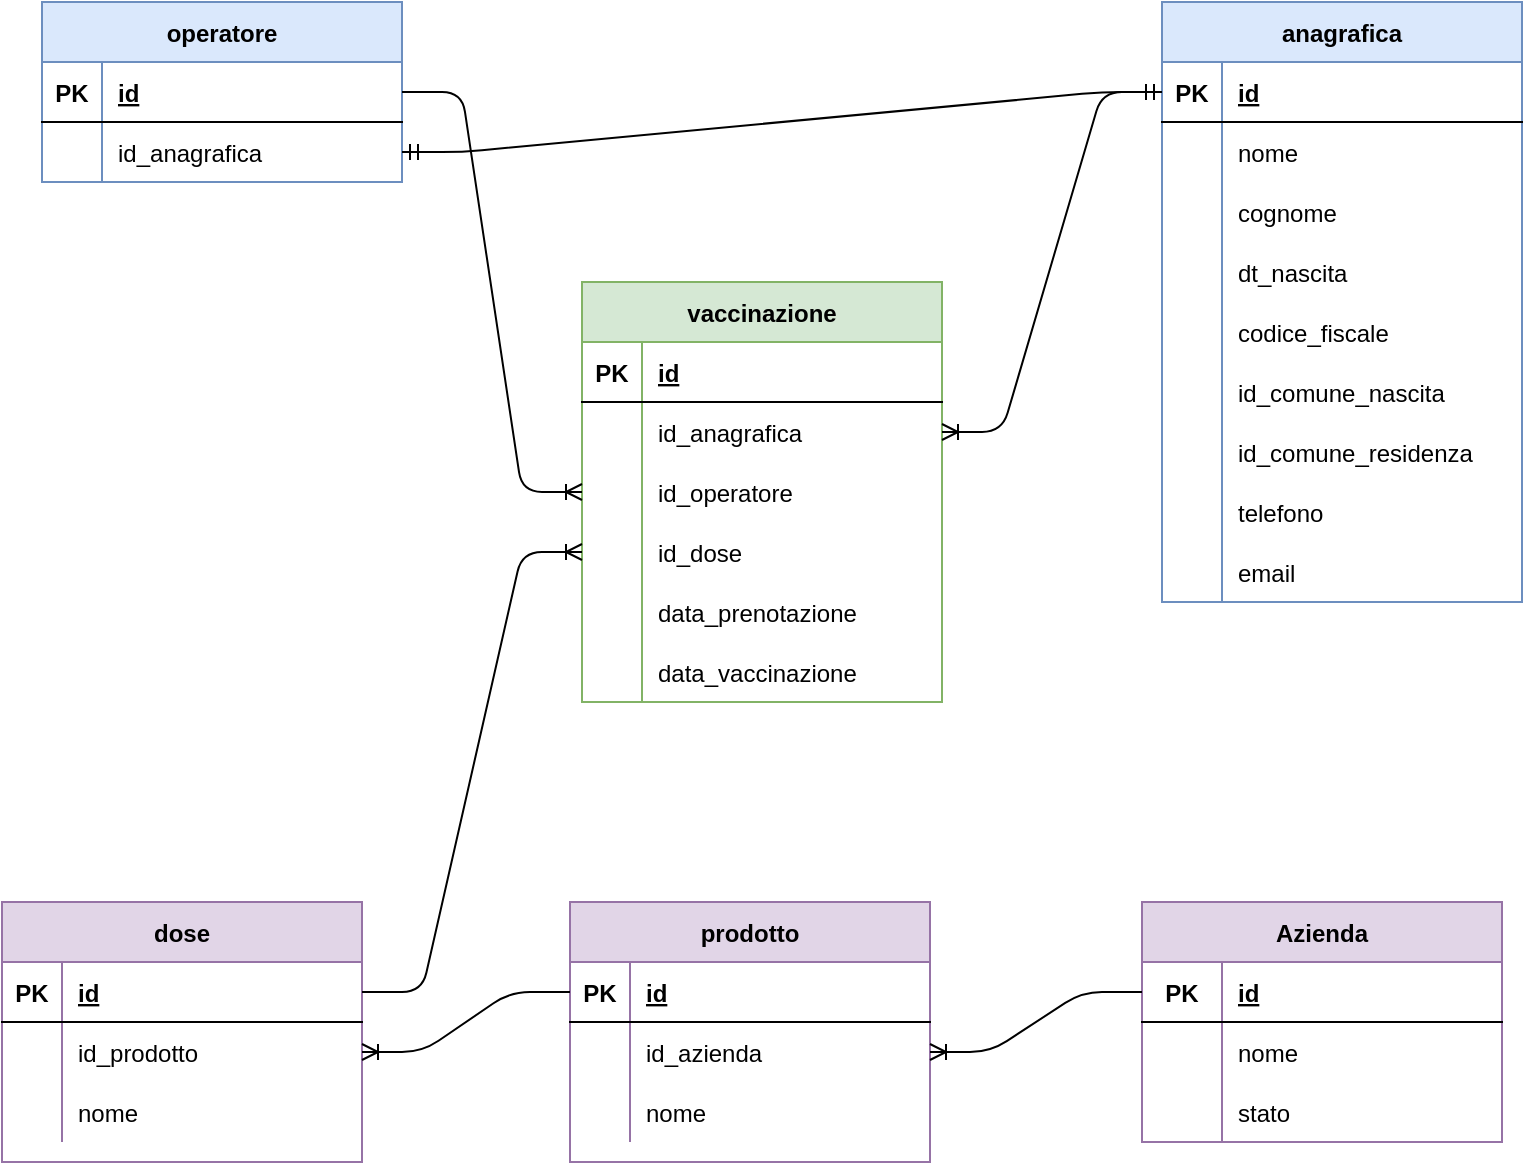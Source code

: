 <mxfile version="14.6.5" type="device" pages="2"><diagram id="2ciY13lRUKP7M1thcvWV" name="Semplificato"><mxGraphModel dx="1422" dy="762" grid="1" gridSize="10" guides="1" tooltips="1" connect="1" arrows="1" fold="1" page="1" pageScale="1" pageWidth="827" pageHeight="1169" math="0" shadow="0"><root><mxCell id="0"/><mxCell id="1" parent="0"/><mxCell id="MqzyRZ9ecPCpgZ7g8ZrP-1" value="anagrafica" style="shape=table;startSize=30;container=1;collapsible=1;childLayout=tableLayout;fixedRows=1;rowLines=0;fontStyle=1;align=center;resizeLast=1;fillColor=#dae8fc;strokeColor=#6c8ebf;" parent="1" vertex="1"><mxGeometry x="620" y="60" width="180" height="300" as="geometry"/></mxCell><mxCell id="MqzyRZ9ecPCpgZ7g8ZrP-2" value="" style="shape=partialRectangle;collapsible=0;dropTarget=0;pointerEvents=0;fillColor=none;top=0;left=0;bottom=1;right=0;points=[[0,0.5],[1,0.5]];portConstraint=eastwest;" parent="MqzyRZ9ecPCpgZ7g8ZrP-1" vertex="1"><mxGeometry y="30" width="180" height="30" as="geometry"/></mxCell><mxCell id="MqzyRZ9ecPCpgZ7g8ZrP-3" value="PK" style="shape=partialRectangle;connectable=0;fillColor=none;top=0;left=0;bottom=0;right=0;fontStyle=1;overflow=hidden;" parent="MqzyRZ9ecPCpgZ7g8ZrP-2" vertex="1"><mxGeometry width="30" height="30" as="geometry"/></mxCell><mxCell id="MqzyRZ9ecPCpgZ7g8ZrP-4" value="id" style="shape=partialRectangle;connectable=0;fillColor=none;top=0;left=0;bottom=0;right=0;align=left;spacingLeft=6;fontStyle=5;overflow=hidden;" parent="MqzyRZ9ecPCpgZ7g8ZrP-2" vertex="1"><mxGeometry x="30" width="150" height="30" as="geometry"/></mxCell><mxCell id="MqzyRZ9ecPCpgZ7g8ZrP-5" value="" style="shape=partialRectangle;collapsible=0;dropTarget=0;pointerEvents=0;fillColor=none;top=0;left=0;bottom=0;right=0;points=[[0,0.5],[1,0.5]];portConstraint=eastwest;" parent="MqzyRZ9ecPCpgZ7g8ZrP-1" vertex="1"><mxGeometry y="60" width="180" height="30" as="geometry"/></mxCell><mxCell id="MqzyRZ9ecPCpgZ7g8ZrP-6" value="" style="shape=partialRectangle;connectable=0;fillColor=none;top=0;left=0;bottom=0;right=0;editable=1;overflow=hidden;" parent="MqzyRZ9ecPCpgZ7g8ZrP-5" vertex="1"><mxGeometry width="30" height="30" as="geometry"/></mxCell><mxCell id="MqzyRZ9ecPCpgZ7g8ZrP-7" value="nome" style="shape=partialRectangle;connectable=0;fillColor=none;top=0;left=0;bottom=0;right=0;align=left;spacingLeft=6;overflow=hidden;" parent="MqzyRZ9ecPCpgZ7g8ZrP-5" vertex="1"><mxGeometry x="30" width="150" height="30" as="geometry"/></mxCell><mxCell id="MqzyRZ9ecPCpgZ7g8ZrP-8" value="" style="shape=partialRectangle;collapsible=0;dropTarget=0;pointerEvents=0;fillColor=none;top=0;left=0;bottom=0;right=0;points=[[0,0.5],[1,0.5]];portConstraint=eastwest;" parent="MqzyRZ9ecPCpgZ7g8ZrP-1" vertex="1"><mxGeometry y="90" width="180" height="30" as="geometry"/></mxCell><mxCell id="MqzyRZ9ecPCpgZ7g8ZrP-9" value="" style="shape=partialRectangle;connectable=0;fillColor=none;top=0;left=0;bottom=0;right=0;editable=1;overflow=hidden;" parent="MqzyRZ9ecPCpgZ7g8ZrP-8" vertex="1"><mxGeometry width="30" height="30" as="geometry"/></mxCell><mxCell id="MqzyRZ9ecPCpgZ7g8ZrP-10" value="cognome" style="shape=partialRectangle;connectable=0;fillColor=none;top=0;left=0;bottom=0;right=0;align=left;spacingLeft=6;overflow=hidden;" parent="MqzyRZ9ecPCpgZ7g8ZrP-8" vertex="1"><mxGeometry x="30" width="150" height="30" as="geometry"/></mxCell><mxCell id="MqzyRZ9ecPCpgZ7g8ZrP-11" value="" style="shape=partialRectangle;collapsible=0;dropTarget=0;pointerEvents=0;fillColor=none;top=0;left=0;bottom=0;right=0;points=[[0,0.5],[1,0.5]];portConstraint=eastwest;" parent="MqzyRZ9ecPCpgZ7g8ZrP-1" vertex="1"><mxGeometry y="120" width="180" height="30" as="geometry"/></mxCell><mxCell id="MqzyRZ9ecPCpgZ7g8ZrP-12" value="" style="shape=partialRectangle;connectable=0;fillColor=none;top=0;left=0;bottom=0;right=0;editable=1;overflow=hidden;" parent="MqzyRZ9ecPCpgZ7g8ZrP-11" vertex="1"><mxGeometry width="30" height="30" as="geometry"/></mxCell><mxCell id="MqzyRZ9ecPCpgZ7g8ZrP-13" value="dt_nascita" style="shape=partialRectangle;connectable=0;fillColor=none;top=0;left=0;bottom=0;right=0;align=left;spacingLeft=6;overflow=hidden;" parent="MqzyRZ9ecPCpgZ7g8ZrP-11" vertex="1"><mxGeometry x="30" width="150" height="30" as="geometry"/></mxCell><mxCell id="MqzyRZ9ecPCpgZ7g8ZrP-113" value="" style="shape=partialRectangle;collapsible=0;dropTarget=0;pointerEvents=0;fillColor=none;top=0;left=0;bottom=0;right=0;points=[[0,0.5],[1,0.5]];portConstraint=eastwest;" parent="MqzyRZ9ecPCpgZ7g8ZrP-1" vertex="1"><mxGeometry y="150" width="180" height="30" as="geometry"/></mxCell><mxCell id="MqzyRZ9ecPCpgZ7g8ZrP-114" value="" style="shape=partialRectangle;connectable=0;fillColor=none;top=0;left=0;bottom=0;right=0;editable=1;overflow=hidden;" parent="MqzyRZ9ecPCpgZ7g8ZrP-113" vertex="1"><mxGeometry width="30" height="30" as="geometry"/></mxCell><mxCell id="MqzyRZ9ecPCpgZ7g8ZrP-115" value="codice_fiscale" style="shape=partialRectangle;connectable=0;fillColor=none;top=0;left=0;bottom=0;right=0;align=left;spacingLeft=6;overflow=hidden;" parent="MqzyRZ9ecPCpgZ7g8ZrP-113" vertex="1"><mxGeometry x="30" width="150" height="30" as="geometry"/></mxCell><mxCell id="Hqq0e95x-PISmPgQqvjo-20" value="" style="shape=partialRectangle;collapsible=0;dropTarget=0;pointerEvents=0;fillColor=none;top=0;left=0;bottom=0;right=0;points=[[0,0.5],[1,0.5]];portConstraint=eastwest;" parent="MqzyRZ9ecPCpgZ7g8ZrP-1" vertex="1"><mxGeometry y="180" width="180" height="30" as="geometry"/></mxCell><mxCell id="Hqq0e95x-PISmPgQqvjo-21" value="" style="shape=partialRectangle;connectable=0;fillColor=none;top=0;left=0;bottom=0;right=0;editable=1;overflow=hidden;" parent="Hqq0e95x-PISmPgQqvjo-20" vertex="1"><mxGeometry width="30" height="30" as="geometry"/></mxCell><mxCell id="Hqq0e95x-PISmPgQqvjo-22" value="id_comune_nascita" style="shape=partialRectangle;connectable=0;fillColor=none;top=0;left=0;bottom=0;right=0;align=left;spacingLeft=6;overflow=hidden;" parent="Hqq0e95x-PISmPgQqvjo-20" vertex="1"><mxGeometry x="30" width="150" height="30" as="geometry"/></mxCell><mxCell id="Hqq0e95x-PISmPgQqvjo-23" value="" style="shape=partialRectangle;collapsible=0;dropTarget=0;pointerEvents=0;fillColor=none;top=0;left=0;bottom=0;right=0;points=[[0,0.5],[1,0.5]];portConstraint=eastwest;" parent="MqzyRZ9ecPCpgZ7g8ZrP-1" vertex="1"><mxGeometry y="210" width="180" height="30" as="geometry"/></mxCell><mxCell id="Hqq0e95x-PISmPgQqvjo-24" value="" style="shape=partialRectangle;connectable=0;fillColor=none;top=0;left=0;bottom=0;right=0;editable=1;overflow=hidden;" parent="Hqq0e95x-PISmPgQqvjo-23" vertex="1"><mxGeometry width="30" height="30" as="geometry"/></mxCell><mxCell id="Hqq0e95x-PISmPgQqvjo-25" value="id_comune_residenza" style="shape=partialRectangle;connectable=0;fillColor=none;top=0;left=0;bottom=0;right=0;align=left;spacingLeft=6;overflow=hidden;" parent="Hqq0e95x-PISmPgQqvjo-23" vertex="1"><mxGeometry x="30" width="150" height="30" as="geometry"/></mxCell><mxCell id="Hqq0e95x-PISmPgQqvjo-14" value="" style="shape=partialRectangle;collapsible=0;dropTarget=0;pointerEvents=0;fillColor=none;top=0;left=0;bottom=0;right=0;points=[[0,0.5],[1,0.5]];portConstraint=eastwest;" parent="MqzyRZ9ecPCpgZ7g8ZrP-1" vertex="1"><mxGeometry y="240" width="180" height="30" as="geometry"/></mxCell><mxCell id="Hqq0e95x-PISmPgQqvjo-15" value="" style="shape=partialRectangle;connectable=0;fillColor=none;top=0;left=0;bottom=0;right=0;editable=1;overflow=hidden;" parent="Hqq0e95x-PISmPgQqvjo-14" vertex="1"><mxGeometry width="30" height="30" as="geometry"/></mxCell><mxCell id="Hqq0e95x-PISmPgQqvjo-16" value="telefono" style="shape=partialRectangle;connectable=0;fillColor=none;top=0;left=0;bottom=0;right=0;align=left;spacingLeft=6;overflow=hidden;" parent="Hqq0e95x-PISmPgQqvjo-14" vertex="1"><mxGeometry x="30" width="150" height="30" as="geometry"/></mxCell><mxCell id="Hqq0e95x-PISmPgQqvjo-17" value="" style="shape=partialRectangle;collapsible=0;dropTarget=0;pointerEvents=0;fillColor=none;top=0;left=0;bottom=0;right=0;points=[[0,0.5],[1,0.5]];portConstraint=eastwest;" parent="MqzyRZ9ecPCpgZ7g8ZrP-1" vertex="1"><mxGeometry y="270" width="180" height="30" as="geometry"/></mxCell><mxCell id="Hqq0e95x-PISmPgQqvjo-18" value="" style="shape=partialRectangle;connectable=0;fillColor=none;top=0;left=0;bottom=0;right=0;editable=1;overflow=hidden;" parent="Hqq0e95x-PISmPgQqvjo-17" vertex="1"><mxGeometry width="30" height="30" as="geometry"/></mxCell><mxCell id="Hqq0e95x-PISmPgQqvjo-19" value="email" style="shape=partialRectangle;connectable=0;fillColor=none;top=0;left=0;bottom=0;right=0;align=left;spacingLeft=6;overflow=hidden;" parent="Hqq0e95x-PISmPgQqvjo-17" vertex="1"><mxGeometry x="30" width="150" height="30" as="geometry"/></mxCell><mxCell id="MqzyRZ9ecPCpgZ7g8ZrP-14" value="operatore" style="shape=table;startSize=30;container=1;collapsible=1;childLayout=tableLayout;fixedRows=1;rowLines=0;fontStyle=1;align=center;resizeLast=1;fillColor=#dae8fc;strokeColor=#6c8ebf;" parent="1" vertex="1"><mxGeometry x="60" y="60" width="180" height="90" as="geometry"/></mxCell><mxCell id="MqzyRZ9ecPCpgZ7g8ZrP-15" value="" style="shape=partialRectangle;collapsible=0;dropTarget=0;pointerEvents=0;fillColor=none;top=0;left=0;bottom=1;right=0;points=[[0,0.5],[1,0.5]];portConstraint=eastwest;" parent="MqzyRZ9ecPCpgZ7g8ZrP-14" vertex="1"><mxGeometry y="30" width="180" height="30" as="geometry"/></mxCell><mxCell id="MqzyRZ9ecPCpgZ7g8ZrP-16" value="PK" style="shape=partialRectangle;connectable=0;fillColor=none;top=0;left=0;bottom=0;right=0;fontStyle=1;overflow=hidden;" parent="MqzyRZ9ecPCpgZ7g8ZrP-15" vertex="1"><mxGeometry width="30" height="30" as="geometry"/></mxCell><mxCell id="MqzyRZ9ecPCpgZ7g8ZrP-17" value="id" style="shape=partialRectangle;connectable=0;fillColor=none;top=0;left=0;bottom=0;right=0;align=left;spacingLeft=6;fontStyle=5;overflow=hidden;" parent="MqzyRZ9ecPCpgZ7g8ZrP-15" vertex="1"><mxGeometry x="30" width="150" height="30" as="geometry"/></mxCell><mxCell id="MqzyRZ9ecPCpgZ7g8ZrP-18" value="" style="shape=partialRectangle;collapsible=0;dropTarget=0;pointerEvents=0;fillColor=none;top=0;left=0;bottom=0;right=0;points=[[0,0.5],[1,0.5]];portConstraint=eastwest;" parent="MqzyRZ9ecPCpgZ7g8ZrP-14" vertex="1"><mxGeometry y="60" width="180" height="30" as="geometry"/></mxCell><mxCell id="MqzyRZ9ecPCpgZ7g8ZrP-19" value="" style="shape=partialRectangle;connectable=0;fillColor=none;top=0;left=0;bottom=0;right=0;editable=1;overflow=hidden;" parent="MqzyRZ9ecPCpgZ7g8ZrP-18" vertex="1"><mxGeometry width="30" height="30" as="geometry"/></mxCell><mxCell id="MqzyRZ9ecPCpgZ7g8ZrP-20" value="id_anagrafica" style="shape=partialRectangle;connectable=0;fillColor=none;top=0;left=0;bottom=0;right=0;align=left;spacingLeft=6;overflow=hidden;" parent="MqzyRZ9ecPCpgZ7g8ZrP-18" vertex="1"><mxGeometry x="30" width="150" height="30" as="geometry"/></mxCell><mxCell id="MqzyRZ9ecPCpgZ7g8ZrP-28" value="Azienda" style="shape=table;startSize=30;container=1;collapsible=1;childLayout=tableLayout;fixedRows=1;rowLines=0;fontStyle=1;align=center;resizeLast=1;fillColor=#e1d5e7;strokeColor=#9673a6;" parent="1" vertex="1"><mxGeometry x="610" y="510" width="180" height="120" as="geometry"/></mxCell><mxCell id="MqzyRZ9ecPCpgZ7g8ZrP-29" value="" style="shape=partialRectangle;collapsible=0;dropTarget=0;pointerEvents=0;fillColor=none;top=0;left=0;bottom=1;right=0;points=[[0,0.5],[1,0.5]];portConstraint=eastwest;" parent="MqzyRZ9ecPCpgZ7g8ZrP-28" vertex="1"><mxGeometry y="30" width="180" height="30" as="geometry"/></mxCell><mxCell id="MqzyRZ9ecPCpgZ7g8ZrP-30" value="PK" style="shape=partialRectangle;connectable=0;fillColor=none;top=0;left=0;bottom=0;right=0;fontStyle=1;overflow=hidden;" parent="MqzyRZ9ecPCpgZ7g8ZrP-29" vertex="1"><mxGeometry width="40" height="30" as="geometry"/></mxCell><mxCell id="MqzyRZ9ecPCpgZ7g8ZrP-31" value="id" style="shape=partialRectangle;connectable=0;fillColor=none;top=0;left=0;bottom=0;right=0;align=left;spacingLeft=6;fontStyle=5;overflow=hidden;" parent="MqzyRZ9ecPCpgZ7g8ZrP-29" vertex="1"><mxGeometry x="40" width="140" height="30" as="geometry"/></mxCell><mxCell id="MqzyRZ9ecPCpgZ7g8ZrP-32" value="" style="shape=partialRectangle;collapsible=0;dropTarget=0;pointerEvents=0;fillColor=none;top=0;left=0;bottom=0;right=0;points=[[0,0.5],[1,0.5]];portConstraint=eastwest;" parent="MqzyRZ9ecPCpgZ7g8ZrP-28" vertex="1"><mxGeometry y="60" width="180" height="30" as="geometry"/></mxCell><mxCell id="MqzyRZ9ecPCpgZ7g8ZrP-33" value="" style="shape=partialRectangle;connectable=0;fillColor=none;top=0;left=0;bottom=0;right=0;editable=1;overflow=hidden;" parent="MqzyRZ9ecPCpgZ7g8ZrP-32" vertex="1"><mxGeometry width="40" height="30" as="geometry"/></mxCell><mxCell id="MqzyRZ9ecPCpgZ7g8ZrP-34" value="nome" style="shape=partialRectangle;connectable=0;fillColor=none;top=0;left=0;bottom=0;right=0;align=left;spacingLeft=6;overflow=hidden;" parent="MqzyRZ9ecPCpgZ7g8ZrP-32" vertex="1"><mxGeometry x="40" width="140" height="30" as="geometry"/></mxCell><mxCell id="Hqq0e95x-PISmPgQqvjo-10" value="" style="shape=partialRectangle;collapsible=0;dropTarget=0;pointerEvents=0;fillColor=none;top=0;left=0;bottom=0;right=0;points=[[0,0.5],[1,0.5]];portConstraint=eastwest;" parent="MqzyRZ9ecPCpgZ7g8ZrP-28" vertex="1"><mxGeometry y="90" width="180" height="30" as="geometry"/></mxCell><mxCell id="Hqq0e95x-PISmPgQqvjo-11" value="" style="shape=partialRectangle;connectable=0;fillColor=none;top=0;left=0;bottom=0;right=0;editable=1;overflow=hidden;" parent="Hqq0e95x-PISmPgQqvjo-10" vertex="1"><mxGeometry width="40" height="30" as="geometry"/></mxCell><mxCell id="Hqq0e95x-PISmPgQqvjo-12" value="stato" style="shape=partialRectangle;connectable=0;fillColor=none;top=0;left=0;bottom=0;right=0;align=left;spacingLeft=6;overflow=hidden;" parent="Hqq0e95x-PISmPgQqvjo-10" vertex="1"><mxGeometry x="40" width="140" height="30" as="geometry"/></mxCell><mxCell id="MqzyRZ9ecPCpgZ7g8ZrP-41" value="prodotto" style="shape=table;startSize=30;container=1;collapsible=1;childLayout=tableLayout;fixedRows=1;rowLines=0;fontStyle=1;align=center;resizeLast=1;fillColor=#e1d5e7;strokeColor=#9673a6;" parent="1" vertex="1"><mxGeometry x="324" y="510" width="180" height="130" as="geometry"/></mxCell><mxCell id="MqzyRZ9ecPCpgZ7g8ZrP-42" value="" style="shape=partialRectangle;collapsible=0;dropTarget=0;pointerEvents=0;fillColor=none;top=0;left=0;bottom=1;right=0;points=[[0,0.5],[1,0.5]];portConstraint=eastwest;" parent="MqzyRZ9ecPCpgZ7g8ZrP-41" vertex="1"><mxGeometry y="30" width="180" height="30" as="geometry"/></mxCell><mxCell id="MqzyRZ9ecPCpgZ7g8ZrP-43" value="PK" style="shape=partialRectangle;connectable=0;fillColor=none;top=0;left=0;bottom=0;right=0;fontStyle=1;overflow=hidden;" parent="MqzyRZ9ecPCpgZ7g8ZrP-42" vertex="1"><mxGeometry width="30" height="30" as="geometry"/></mxCell><mxCell id="MqzyRZ9ecPCpgZ7g8ZrP-44" value="id" style="shape=partialRectangle;connectable=0;fillColor=none;top=0;left=0;bottom=0;right=0;align=left;spacingLeft=6;fontStyle=5;overflow=hidden;" parent="MqzyRZ9ecPCpgZ7g8ZrP-42" vertex="1"><mxGeometry x="30" width="150" height="30" as="geometry"/></mxCell><mxCell id="MqzyRZ9ecPCpgZ7g8ZrP-45" value="" style="shape=partialRectangle;collapsible=0;dropTarget=0;pointerEvents=0;fillColor=none;top=0;left=0;bottom=0;right=0;points=[[0,0.5],[1,0.5]];portConstraint=eastwest;" parent="MqzyRZ9ecPCpgZ7g8ZrP-41" vertex="1"><mxGeometry y="60" width="180" height="30" as="geometry"/></mxCell><mxCell id="MqzyRZ9ecPCpgZ7g8ZrP-46" value="" style="shape=partialRectangle;connectable=0;fillColor=none;top=0;left=0;bottom=0;right=0;editable=1;overflow=hidden;" parent="MqzyRZ9ecPCpgZ7g8ZrP-45" vertex="1"><mxGeometry width="30" height="30" as="geometry"/></mxCell><mxCell id="MqzyRZ9ecPCpgZ7g8ZrP-47" value="id_azienda" style="shape=partialRectangle;connectable=0;fillColor=none;top=0;left=0;bottom=0;right=0;align=left;spacingLeft=6;overflow=hidden;" parent="MqzyRZ9ecPCpgZ7g8ZrP-45" vertex="1"><mxGeometry x="30" width="150" height="30" as="geometry"/></mxCell><mxCell id="MqzyRZ9ecPCpgZ7g8ZrP-48" value="" style="shape=partialRectangle;collapsible=0;dropTarget=0;pointerEvents=0;fillColor=none;top=0;left=0;bottom=0;right=0;points=[[0,0.5],[1,0.5]];portConstraint=eastwest;" parent="MqzyRZ9ecPCpgZ7g8ZrP-41" vertex="1"><mxGeometry y="90" width="180" height="30" as="geometry"/></mxCell><mxCell id="MqzyRZ9ecPCpgZ7g8ZrP-49" value="" style="shape=partialRectangle;connectable=0;fillColor=none;top=0;left=0;bottom=0;right=0;editable=1;overflow=hidden;" parent="MqzyRZ9ecPCpgZ7g8ZrP-48" vertex="1"><mxGeometry width="30" height="30" as="geometry"/></mxCell><mxCell id="MqzyRZ9ecPCpgZ7g8ZrP-50" value="nome" style="shape=partialRectangle;connectable=0;fillColor=none;top=0;left=0;bottom=0;right=0;align=left;spacingLeft=6;overflow=hidden;" parent="MqzyRZ9ecPCpgZ7g8ZrP-48" vertex="1"><mxGeometry x="30" width="150" height="30" as="geometry"/></mxCell><mxCell id="MqzyRZ9ecPCpgZ7g8ZrP-55" value="vaccinazione" style="shape=table;startSize=30;container=1;collapsible=1;childLayout=tableLayout;fixedRows=1;rowLines=0;fontStyle=1;align=center;resizeLast=1;fillColor=#d5e8d4;strokeColor=#82b366;" parent="1" vertex="1"><mxGeometry x="330" y="200" width="180" height="210" as="geometry"/></mxCell><mxCell id="MqzyRZ9ecPCpgZ7g8ZrP-56" value="" style="shape=partialRectangle;collapsible=0;dropTarget=0;pointerEvents=0;fillColor=none;top=0;left=0;bottom=1;right=0;points=[[0,0.5],[1,0.5]];portConstraint=eastwest;" parent="MqzyRZ9ecPCpgZ7g8ZrP-55" vertex="1"><mxGeometry y="30" width="180" height="30" as="geometry"/></mxCell><mxCell id="MqzyRZ9ecPCpgZ7g8ZrP-57" value="PK" style="shape=partialRectangle;connectable=0;fillColor=none;top=0;left=0;bottom=0;right=0;fontStyle=1;overflow=hidden;" parent="MqzyRZ9ecPCpgZ7g8ZrP-56" vertex="1"><mxGeometry width="30" height="30" as="geometry"/></mxCell><mxCell id="MqzyRZ9ecPCpgZ7g8ZrP-58" value="id" style="shape=partialRectangle;connectable=0;fillColor=none;top=0;left=0;bottom=0;right=0;align=left;spacingLeft=6;fontStyle=5;overflow=hidden;" parent="MqzyRZ9ecPCpgZ7g8ZrP-56" vertex="1"><mxGeometry x="30" width="150" height="30" as="geometry"/></mxCell><mxCell id="MqzyRZ9ecPCpgZ7g8ZrP-59" value="" style="shape=partialRectangle;collapsible=0;dropTarget=0;pointerEvents=0;fillColor=none;top=0;left=0;bottom=0;right=0;points=[[0,0.5],[1,0.5]];portConstraint=eastwest;" parent="MqzyRZ9ecPCpgZ7g8ZrP-55" vertex="1"><mxGeometry y="60" width="180" height="30" as="geometry"/></mxCell><mxCell id="MqzyRZ9ecPCpgZ7g8ZrP-60" value="" style="shape=partialRectangle;connectable=0;fillColor=none;top=0;left=0;bottom=0;right=0;editable=1;overflow=hidden;" parent="MqzyRZ9ecPCpgZ7g8ZrP-59" vertex="1"><mxGeometry width="30" height="30" as="geometry"/></mxCell><mxCell id="MqzyRZ9ecPCpgZ7g8ZrP-61" value="id_anagrafica" style="shape=partialRectangle;connectable=0;fillColor=none;top=0;left=0;bottom=0;right=0;align=left;spacingLeft=6;overflow=hidden;" parent="MqzyRZ9ecPCpgZ7g8ZrP-59" vertex="1"><mxGeometry x="30" width="150" height="30" as="geometry"/></mxCell><mxCell id="MqzyRZ9ecPCpgZ7g8ZrP-62" value="" style="shape=partialRectangle;collapsible=0;dropTarget=0;pointerEvents=0;fillColor=none;top=0;left=0;bottom=0;right=0;points=[[0,0.5],[1,0.5]];portConstraint=eastwest;" parent="MqzyRZ9ecPCpgZ7g8ZrP-55" vertex="1"><mxGeometry y="90" width="180" height="30" as="geometry"/></mxCell><mxCell id="MqzyRZ9ecPCpgZ7g8ZrP-63" value="" style="shape=partialRectangle;connectable=0;fillColor=none;top=0;left=0;bottom=0;right=0;editable=1;overflow=hidden;" parent="MqzyRZ9ecPCpgZ7g8ZrP-62" vertex="1"><mxGeometry width="30" height="30" as="geometry"/></mxCell><mxCell id="MqzyRZ9ecPCpgZ7g8ZrP-64" value="id_operatore" style="shape=partialRectangle;connectable=0;fillColor=none;top=0;left=0;bottom=0;right=0;align=left;spacingLeft=6;overflow=hidden;" parent="MqzyRZ9ecPCpgZ7g8ZrP-62" vertex="1"><mxGeometry x="30" width="150" height="30" as="geometry"/></mxCell><mxCell id="MqzyRZ9ecPCpgZ7g8ZrP-84" value="" style="shape=partialRectangle;collapsible=0;dropTarget=0;pointerEvents=0;fillColor=none;top=0;left=0;bottom=0;right=0;points=[[0,0.5],[1,0.5]];portConstraint=eastwest;" parent="MqzyRZ9ecPCpgZ7g8ZrP-55" vertex="1"><mxGeometry y="120" width="180" height="30" as="geometry"/></mxCell><mxCell id="MqzyRZ9ecPCpgZ7g8ZrP-85" value="" style="shape=partialRectangle;connectable=0;fillColor=none;top=0;left=0;bottom=0;right=0;editable=1;overflow=hidden;" parent="MqzyRZ9ecPCpgZ7g8ZrP-84" vertex="1"><mxGeometry width="30" height="30" as="geometry"/></mxCell><mxCell id="MqzyRZ9ecPCpgZ7g8ZrP-86" value="id_dose" style="shape=partialRectangle;connectable=0;fillColor=none;top=0;left=0;bottom=0;right=0;align=left;spacingLeft=6;overflow=hidden;" parent="MqzyRZ9ecPCpgZ7g8ZrP-84" vertex="1"><mxGeometry x="30" width="150" height="30" as="geometry"/></mxCell><mxCell id="MqzyRZ9ecPCpgZ7g8ZrP-65" value="" style="shape=partialRectangle;collapsible=0;dropTarget=0;pointerEvents=0;fillColor=none;top=0;left=0;bottom=0;right=0;points=[[0,0.5],[1,0.5]];portConstraint=eastwest;" parent="MqzyRZ9ecPCpgZ7g8ZrP-55" vertex="1"><mxGeometry y="150" width="180" height="30" as="geometry"/></mxCell><mxCell id="MqzyRZ9ecPCpgZ7g8ZrP-66" value="" style="shape=partialRectangle;connectable=0;fillColor=none;top=0;left=0;bottom=0;right=0;editable=1;overflow=hidden;" parent="MqzyRZ9ecPCpgZ7g8ZrP-65" vertex="1"><mxGeometry width="30" height="30" as="geometry"/></mxCell><mxCell id="MqzyRZ9ecPCpgZ7g8ZrP-67" value="data_prenotazione" style="shape=partialRectangle;connectable=0;fillColor=none;top=0;left=0;bottom=0;right=0;align=left;spacingLeft=6;overflow=hidden;" parent="MqzyRZ9ecPCpgZ7g8ZrP-65" vertex="1"><mxGeometry x="30" width="150" height="30" as="geometry"/></mxCell><mxCell id="MqzyRZ9ecPCpgZ7g8ZrP-110" value="" style="shape=partialRectangle;collapsible=0;dropTarget=0;pointerEvents=0;fillColor=none;top=0;left=0;bottom=0;right=0;points=[[0,0.5],[1,0.5]];portConstraint=eastwest;" parent="MqzyRZ9ecPCpgZ7g8ZrP-55" vertex="1"><mxGeometry y="180" width="180" height="30" as="geometry"/></mxCell><mxCell id="MqzyRZ9ecPCpgZ7g8ZrP-111" value="" style="shape=partialRectangle;connectable=0;fillColor=none;top=0;left=0;bottom=0;right=0;editable=1;overflow=hidden;" parent="MqzyRZ9ecPCpgZ7g8ZrP-110" vertex="1"><mxGeometry width="30" height="30" as="geometry"/></mxCell><mxCell id="MqzyRZ9ecPCpgZ7g8ZrP-112" value="data_vaccinazione" style="shape=partialRectangle;connectable=0;fillColor=none;top=0;left=0;bottom=0;right=0;align=left;spacingLeft=6;overflow=hidden;" parent="MqzyRZ9ecPCpgZ7g8ZrP-110" vertex="1"><mxGeometry x="30" width="150" height="30" as="geometry"/></mxCell><mxCell id="MqzyRZ9ecPCpgZ7g8ZrP-68" value="dose" style="shape=table;startSize=30;container=1;collapsible=1;childLayout=tableLayout;fixedRows=1;rowLines=0;fontStyle=1;align=center;resizeLast=1;fillColor=#e1d5e7;strokeColor=#9673a6;" parent="1" vertex="1"><mxGeometry x="40" y="510" width="180" height="130" as="geometry"/></mxCell><mxCell id="MqzyRZ9ecPCpgZ7g8ZrP-69" value="" style="shape=partialRectangle;collapsible=0;dropTarget=0;pointerEvents=0;fillColor=none;top=0;left=0;bottom=1;right=0;points=[[0,0.5],[1,0.5]];portConstraint=eastwest;" parent="MqzyRZ9ecPCpgZ7g8ZrP-68" vertex="1"><mxGeometry y="30" width="180" height="30" as="geometry"/></mxCell><mxCell id="MqzyRZ9ecPCpgZ7g8ZrP-70" value="PK" style="shape=partialRectangle;connectable=0;fillColor=none;top=0;left=0;bottom=0;right=0;fontStyle=1;overflow=hidden;" parent="MqzyRZ9ecPCpgZ7g8ZrP-69" vertex="1"><mxGeometry width="30" height="30" as="geometry"/></mxCell><mxCell id="MqzyRZ9ecPCpgZ7g8ZrP-71" value="id" style="shape=partialRectangle;connectable=0;fillColor=none;top=0;left=0;bottom=0;right=0;align=left;spacingLeft=6;fontStyle=5;overflow=hidden;" parent="MqzyRZ9ecPCpgZ7g8ZrP-69" vertex="1"><mxGeometry x="30" width="150" height="30" as="geometry"/></mxCell><mxCell id="MqzyRZ9ecPCpgZ7g8ZrP-72" value="" style="shape=partialRectangle;collapsible=0;dropTarget=0;pointerEvents=0;fillColor=none;top=0;left=0;bottom=0;right=0;points=[[0,0.5],[1,0.5]];portConstraint=eastwest;" parent="MqzyRZ9ecPCpgZ7g8ZrP-68" vertex="1"><mxGeometry y="60" width="180" height="30" as="geometry"/></mxCell><mxCell id="MqzyRZ9ecPCpgZ7g8ZrP-73" value="" style="shape=partialRectangle;connectable=0;fillColor=none;top=0;left=0;bottom=0;right=0;editable=1;overflow=hidden;" parent="MqzyRZ9ecPCpgZ7g8ZrP-72" vertex="1"><mxGeometry width="30" height="30" as="geometry"/></mxCell><mxCell id="MqzyRZ9ecPCpgZ7g8ZrP-74" value="id_prodotto" style="shape=partialRectangle;connectable=0;fillColor=none;top=0;left=0;bottom=0;right=0;align=left;spacingLeft=6;overflow=hidden;" parent="MqzyRZ9ecPCpgZ7g8ZrP-72" vertex="1"><mxGeometry x="30" width="150" height="30" as="geometry"/></mxCell><mxCell id="MqzyRZ9ecPCpgZ7g8ZrP-75" value="" style="shape=partialRectangle;collapsible=0;dropTarget=0;pointerEvents=0;fillColor=none;top=0;left=0;bottom=0;right=0;points=[[0,0.5],[1,0.5]];portConstraint=eastwest;" parent="MqzyRZ9ecPCpgZ7g8ZrP-68" vertex="1"><mxGeometry y="90" width="180" height="30" as="geometry"/></mxCell><mxCell id="MqzyRZ9ecPCpgZ7g8ZrP-76" value="" style="shape=partialRectangle;connectable=0;fillColor=none;top=0;left=0;bottom=0;right=0;editable=1;overflow=hidden;" parent="MqzyRZ9ecPCpgZ7g8ZrP-75" vertex="1"><mxGeometry width="30" height="30" as="geometry"/></mxCell><mxCell id="MqzyRZ9ecPCpgZ7g8ZrP-77" value="nome" style="shape=partialRectangle;connectable=0;fillColor=none;top=0;left=0;bottom=0;right=0;align=left;spacingLeft=6;overflow=hidden;" parent="MqzyRZ9ecPCpgZ7g8ZrP-75" vertex="1"><mxGeometry x="30" width="150" height="30" as="geometry"/></mxCell><mxCell id="MqzyRZ9ecPCpgZ7g8ZrP-92" value="" style="edgeStyle=entityRelationEdgeStyle;fontSize=12;html=1;endArrow=ERoneToMany;entryX=1;entryY=0.5;entryDx=0;entryDy=0;" parent="1" source="MqzyRZ9ecPCpgZ7g8ZrP-42" target="MqzyRZ9ecPCpgZ7g8ZrP-72" edge="1"><mxGeometry width="100" height="100" relative="1" as="geometry"><mxPoint x="90" y="400" as="sourcePoint"/><mxPoint x="190" y="300" as="targetPoint"/></mxGeometry></mxCell><mxCell id="MqzyRZ9ecPCpgZ7g8ZrP-93" value="" style="edgeStyle=entityRelationEdgeStyle;fontSize=12;html=1;endArrow=ERoneToMany;exitX=0;exitY=0.5;exitDx=0;exitDy=0;" parent="1" source="MqzyRZ9ecPCpgZ7g8ZrP-29" target="MqzyRZ9ecPCpgZ7g8ZrP-45" edge="1"><mxGeometry width="100" height="100" relative="1" as="geometry"><mxPoint x="620" y="170" as="sourcePoint"/><mxPoint x="560" y="200" as="targetPoint"/></mxGeometry></mxCell><mxCell id="MqzyRZ9ecPCpgZ7g8ZrP-116" value="" style="edgeStyle=entityRelationEdgeStyle;fontSize=12;html=1;endArrow=ERoneToMany;" parent="1" source="MqzyRZ9ecPCpgZ7g8ZrP-69" target="MqzyRZ9ecPCpgZ7g8ZrP-84" edge="1"><mxGeometry width="100" height="100" relative="1" as="geometry"><mxPoint x="220" y="75" as="sourcePoint"/><mxPoint x="170" y="290" as="targetPoint"/></mxGeometry></mxCell><mxCell id="MqzyRZ9ecPCpgZ7g8ZrP-117" value="" style="edgeStyle=entityRelationEdgeStyle;fontSize=12;html=1;endArrow=ERmandOne;startArrow=ERmandOne;" parent="1" source="MqzyRZ9ecPCpgZ7g8ZrP-2" target="MqzyRZ9ecPCpgZ7g8ZrP-18" edge="1"><mxGeometry width="100" height="100" relative="1" as="geometry"><mxPoint x="370" y="600" as="sourcePoint"/><mxPoint x="470" y="500" as="targetPoint"/></mxGeometry></mxCell><mxCell id="MqzyRZ9ecPCpgZ7g8ZrP-118" value="" style="edgeStyle=entityRelationEdgeStyle;fontSize=12;html=1;endArrow=ERoneToMany;" parent="1" source="MqzyRZ9ecPCpgZ7g8ZrP-15" target="MqzyRZ9ecPCpgZ7g8ZrP-62" edge="1"><mxGeometry width="100" height="100" relative="1" as="geometry"><mxPoint x="630" y="440" as="sourcePoint"/><mxPoint x="730" y="340" as="targetPoint"/></mxGeometry></mxCell><mxCell id="MqzyRZ9ecPCpgZ7g8ZrP-119" value="" style="edgeStyle=entityRelationEdgeStyle;fontSize=12;html=1;endArrow=ERoneToMany;" parent="1" source="MqzyRZ9ecPCpgZ7g8ZrP-2" target="MqzyRZ9ecPCpgZ7g8ZrP-59" edge="1"><mxGeometry width="100" height="100" relative="1" as="geometry"><mxPoint x="360" y="420" as="sourcePoint"/><mxPoint x="460" y="320" as="targetPoint"/></mxGeometry></mxCell></root></mxGraphModel></diagram><diagram id="B8GbslmVPztOhslXQfr6" name="Completo"><mxGraphModel dx="2500" dy="2065" grid="1" gridSize="10" guides="1" tooltips="1" connect="1" arrows="1" fold="1" page="1" pageScale="1" pageWidth="827" pageHeight="1169" math="0" shadow="0"><root><mxCell id="VhVSVKog0T1Ek62M0a6N-0"/><mxCell id="VhVSVKog0T1Ek62M0a6N-1" parent="VhVSVKog0T1Ek62M0a6N-0"/><mxCell id="M_ffMJER0ektcRS8Tv8d-0" value="anagrafica" style="shape=table;startSize=30;container=1;collapsible=1;childLayout=tableLayout;fixedRows=1;rowLines=0;fontStyle=1;align=center;resizeLast=1;fillColor=#dae8fc;strokeColor=#6c8ebf;" vertex="1" parent="VhVSVKog0T1Ek62M0a6N-1"><mxGeometry x="690" y="50" width="180" height="270" as="geometry"/></mxCell><mxCell id="M_ffMJER0ektcRS8Tv8d-1" value="" style="shape=partialRectangle;collapsible=0;dropTarget=0;pointerEvents=0;fillColor=none;top=0;left=0;bottom=1;right=0;points=[[0,0.5],[1,0.5]];portConstraint=eastwest;" vertex="1" parent="M_ffMJER0ektcRS8Tv8d-0"><mxGeometry y="30" width="180" height="30" as="geometry"/></mxCell><mxCell id="M_ffMJER0ektcRS8Tv8d-2" value="PK" style="shape=partialRectangle;connectable=0;fillColor=none;top=0;left=0;bottom=0;right=0;fontStyle=1;overflow=hidden;" vertex="1" parent="M_ffMJER0ektcRS8Tv8d-1"><mxGeometry width="30" height="30" as="geometry"/></mxCell><mxCell id="M_ffMJER0ektcRS8Tv8d-3" value="id" style="shape=partialRectangle;connectable=0;fillColor=none;top=0;left=0;bottom=0;right=0;align=left;spacingLeft=6;fontStyle=5;overflow=hidden;" vertex="1" parent="M_ffMJER0ektcRS8Tv8d-1"><mxGeometry x="30" width="150" height="30" as="geometry"/></mxCell><mxCell id="M_ffMJER0ektcRS8Tv8d-4" value="" style="shape=partialRectangle;collapsible=0;dropTarget=0;pointerEvents=0;fillColor=none;top=0;left=0;bottom=0;right=0;points=[[0,0.5],[1,0.5]];portConstraint=eastwest;" vertex="1" parent="M_ffMJER0ektcRS8Tv8d-0"><mxGeometry y="60" width="180" height="30" as="geometry"/></mxCell><mxCell id="M_ffMJER0ektcRS8Tv8d-5" value="" style="shape=partialRectangle;connectable=0;fillColor=none;top=0;left=0;bottom=0;right=0;editable=1;overflow=hidden;" vertex="1" parent="M_ffMJER0ektcRS8Tv8d-4"><mxGeometry width="30" height="30" as="geometry"/></mxCell><mxCell id="M_ffMJER0ektcRS8Tv8d-6" value="nome" style="shape=partialRectangle;connectable=0;fillColor=none;top=0;left=0;bottom=0;right=0;align=left;spacingLeft=6;overflow=hidden;" vertex="1" parent="M_ffMJER0ektcRS8Tv8d-4"><mxGeometry x="30" width="150" height="30" as="geometry"/></mxCell><mxCell id="M_ffMJER0ektcRS8Tv8d-7" value="" style="shape=partialRectangle;collapsible=0;dropTarget=0;pointerEvents=0;fillColor=none;top=0;left=0;bottom=0;right=0;points=[[0,0.5],[1,0.5]];portConstraint=eastwest;" vertex="1" parent="M_ffMJER0ektcRS8Tv8d-0"><mxGeometry y="90" width="180" height="30" as="geometry"/></mxCell><mxCell id="M_ffMJER0ektcRS8Tv8d-8" value="" style="shape=partialRectangle;connectable=0;fillColor=none;top=0;left=0;bottom=0;right=0;editable=1;overflow=hidden;" vertex="1" parent="M_ffMJER0ektcRS8Tv8d-7"><mxGeometry width="30" height="30" as="geometry"/></mxCell><mxCell id="M_ffMJER0ektcRS8Tv8d-9" value="cognome" style="shape=partialRectangle;connectable=0;fillColor=none;top=0;left=0;bottom=0;right=0;align=left;spacingLeft=6;overflow=hidden;" vertex="1" parent="M_ffMJER0ektcRS8Tv8d-7"><mxGeometry x="30" width="150" height="30" as="geometry"/></mxCell><mxCell id="M_ffMJER0ektcRS8Tv8d-10" value="" style="shape=partialRectangle;collapsible=0;dropTarget=0;pointerEvents=0;fillColor=none;top=0;left=0;bottom=0;right=0;points=[[0,0.5],[1,0.5]];portConstraint=eastwest;" vertex="1" parent="M_ffMJER0ektcRS8Tv8d-0"><mxGeometry y="120" width="180" height="30" as="geometry"/></mxCell><mxCell id="M_ffMJER0ektcRS8Tv8d-11" value="" style="shape=partialRectangle;connectable=0;fillColor=none;top=0;left=0;bottom=0;right=0;editable=1;overflow=hidden;" vertex="1" parent="M_ffMJER0ektcRS8Tv8d-10"><mxGeometry width="30" height="30" as="geometry"/></mxCell><mxCell id="M_ffMJER0ektcRS8Tv8d-12" value="dt_nascita" style="shape=partialRectangle;connectable=0;fillColor=none;top=0;left=0;bottom=0;right=0;align=left;spacingLeft=6;overflow=hidden;" vertex="1" parent="M_ffMJER0ektcRS8Tv8d-10"><mxGeometry x="30" width="150" height="30" as="geometry"/></mxCell><mxCell id="M_ffMJER0ektcRS8Tv8d-13" value="" style="shape=partialRectangle;collapsible=0;dropTarget=0;pointerEvents=0;fillColor=none;top=0;left=0;bottom=0;right=0;points=[[0,0.5],[1,0.5]];portConstraint=eastwest;" vertex="1" parent="M_ffMJER0ektcRS8Tv8d-0"><mxGeometry y="150" width="180" height="30" as="geometry"/></mxCell><mxCell id="M_ffMJER0ektcRS8Tv8d-14" value="" style="shape=partialRectangle;connectable=0;fillColor=none;top=0;left=0;bottom=0;right=0;editable=1;overflow=hidden;" vertex="1" parent="M_ffMJER0ektcRS8Tv8d-13"><mxGeometry width="30" height="30" as="geometry"/></mxCell><mxCell id="M_ffMJER0ektcRS8Tv8d-15" value="codice_fiscale" style="shape=partialRectangle;connectable=0;fillColor=none;top=0;left=0;bottom=0;right=0;align=left;spacingLeft=6;overflow=hidden;" vertex="1" parent="M_ffMJER0ektcRS8Tv8d-13"><mxGeometry x="30" width="150" height="30" as="geometry"/></mxCell><mxCell id="M_ffMJER0ektcRS8Tv8d-16" value="" style="shape=partialRectangle;collapsible=0;dropTarget=0;pointerEvents=0;fillColor=none;top=0;left=0;bottom=0;right=0;points=[[0,0.5],[1,0.5]];portConstraint=eastwest;" vertex="1" parent="M_ffMJER0ektcRS8Tv8d-0"><mxGeometry y="180" width="180" height="30" as="geometry"/></mxCell><mxCell id="M_ffMJER0ektcRS8Tv8d-17" value="" style="shape=partialRectangle;connectable=0;fillColor=none;top=0;left=0;bottom=0;right=0;editable=1;overflow=hidden;" vertex="1" parent="M_ffMJER0ektcRS8Tv8d-16"><mxGeometry width="30" height="30" as="geometry"/></mxCell><mxCell id="M_ffMJER0ektcRS8Tv8d-18" value="id_comune_nascita" style="shape=partialRectangle;connectable=0;fillColor=none;top=0;left=0;bottom=0;right=0;align=left;spacingLeft=6;overflow=hidden;" vertex="1" parent="M_ffMJER0ektcRS8Tv8d-16"><mxGeometry x="30" width="150" height="30" as="geometry"/></mxCell><mxCell id="M_ffMJER0ektcRS8Tv8d-19" value="" style="shape=partialRectangle;collapsible=0;dropTarget=0;pointerEvents=0;fillColor=none;top=0;left=0;bottom=0;right=0;points=[[0,0.5],[1,0.5]];portConstraint=eastwest;" vertex="1" parent="M_ffMJER0ektcRS8Tv8d-0"><mxGeometry y="210" width="180" height="30" as="geometry"/></mxCell><mxCell id="M_ffMJER0ektcRS8Tv8d-20" value="" style="shape=partialRectangle;connectable=0;fillColor=none;top=0;left=0;bottom=0;right=0;editable=1;overflow=hidden;" vertex="1" parent="M_ffMJER0ektcRS8Tv8d-19"><mxGeometry width="30" height="30" as="geometry"/></mxCell><mxCell id="M_ffMJER0ektcRS8Tv8d-21" value="id_comune_residenza" style="shape=partialRectangle;connectable=0;fillColor=none;top=0;left=0;bottom=0;right=0;align=left;spacingLeft=6;overflow=hidden;" vertex="1" parent="M_ffMJER0ektcRS8Tv8d-19"><mxGeometry x="30" width="150" height="30" as="geometry"/></mxCell><mxCell id="M_ffMJER0ektcRS8Tv8d-22" value="" style="shape=partialRectangle;collapsible=0;dropTarget=0;pointerEvents=0;fillColor=none;top=0;left=0;bottom=0;right=0;points=[[0,0.5],[1,0.5]];portConstraint=eastwest;" vertex="1" parent="M_ffMJER0ektcRS8Tv8d-0"><mxGeometry y="240" width="180" height="30" as="geometry"/></mxCell><mxCell id="M_ffMJER0ektcRS8Tv8d-23" value="" style="shape=partialRectangle;connectable=0;fillColor=none;top=0;left=0;bottom=0;right=0;editable=1;overflow=hidden;" vertex="1" parent="M_ffMJER0ektcRS8Tv8d-22"><mxGeometry width="30" height="30" as="geometry"/></mxCell><mxCell id="M_ffMJER0ektcRS8Tv8d-24" value="indirizzo" style="shape=partialRectangle;connectable=0;fillColor=none;top=0;left=0;bottom=0;right=0;align=left;spacingLeft=6;overflow=hidden;" vertex="1" parent="M_ffMJER0ektcRS8Tv8d-22"><mxGeometry x="30" width="150" height="30" as="geometry"/></mxCell><mxCell id="M_ffMJER0ektcRS8Tv8d-28" value="operatore" style="shape=table;startSize=30;container=1;collapsible=1;childLayout=tableLayout;fixedRows=1;rowLines=0;fontStyle=1;align=center;resizeLast=1;fillColor=#d5e8d4;strokeColor=#82b366;" vertex="1" parent="VhVSVKog0T1Ek62M0a6N-1"><mxGeometry x="60" y="60" width="180" height="90" as="geometry"/></mxCell><mxCell id="M_ffMJER0ektcRS8Tv8d-29" value="" style="shape=partialRectangle;collapsible=0;dropTarget=0;pointerEvents=0;fillColor=none;top=0;left=0;bottom=1;right=0;points=[[0,0.5],[1,0.5]];portConstraint=eastwest;" vertex="1" parent="M_ffMJER0ektcRS8Tv8d-28"><mxGeometry y="30" width="180" height="30" as="geometry"/></mxCell><mxCell id="M_ffMJER0ektcRS8Tv8d-30" value="PK" style="shape=partialRectangle;connectable=0;fillColor=none;top=0;left=0;bottom=0;right=0;fontStyle=1;overflow=hidden;" vertex="1" parent="M_ffMJER0ektcRS8Tv8d-29"><mxGeometry width="30" height="30" as="geometry"/></mxCell><mxCell id="M_ffMJER0ektcRS8Tv8d-31" value="id" style="shape=partialRectangle;connectable=0;fillColor=none;top=0;left=0;bottom=0;right=0;align=left;spacingLeft=6;fontStyle=5;overflow=hidden;" vertex="1" parent="M_ffMJER0ektcRS8Tv8d-29"><mxGeometry x="30" width="150" height="30" as="geometry"/></mxCell><mxCell id="M_ffMJER0ektcRS8Tv8d-32" value="" style="shape=partialRectangle;collapsible=0;dropTarget=0;pointerEvents=0;fillColor=none;top=0;left=0;bottom=0;right=0;points=[[0,0.5],[1,0.5]];portConstraint=eastwest;" vertex="1" parent="M_ffMJER0ektcRS8Tv8d-28"><mxGeometry y="60" width="180" height="30" as="geometry"/></mxCell><mxCell id="M_ffMJER0ektcRS8Tv8d-33" value="" style="shape=partialRectangle;connectable=0;fillColor=none;top=0;left=0;bottom=0;right=0;editable=1;overflow=hidden;" vertex="1" parent="M_ffMJER0ektcRS8Tv8d-32"><mxGeometry width="30" height="30" as="geometry"/></mxCell><mxCell id="M_ffMJER0ektcRS8Tv8d-34" value="id_anagrafica" style="shape=partialRectangle;connectable=0;fillColor=none;top=0;left=0;bottom=0;right=0;align=left;spacingLeft=6;overflow=hidden;" vertex="1" parent="M_ffMJER0ektcRS8Tv8d-32"><mxGeometry x="30" width="150" height="30" as="geometry"/></mxCell><mxCell id="M_ffMJER0ektcRS8Tv8d-35" value="Azienda" style="shape=table;startSize=30;container=1;collapsible=1;childLayout=tableLayout;fixedRows=1;rowLines=0;fontStyle=1;align=center;resizeLast=1;fillColor=#e1d5e7;strokeColor=#9673a6;" vertex="1" parent="VhVSVKog0T1Ek62M0a6N-1"><mxGeometry x="720" y="520" width="180" height="120" as="geometry"/></mxCell><mxCell id="M_ffMJER0ektcRS8Tv8d-36" value="" style="shape=partialRectangle;collapsible=0;dropTarget=0;pointerEvents=0;fillColor=none;top=0;left=0;bottom=1;right=0;points=[[0,0.5],[1,0.5]];portConstraint=eastwest;" vertex="1" parent="M_ffMJER0ektcRS8Tv8d-35"><mxGeometry y="30" width="180" height="30" as="geometry"/></mxCell><mxCell id="M_ffMJER0ektcRS8Tv8d-37" value="PK" style="shape=partialRectangle;connectable=0;fillColor=none;top=0;left=0;bottom=0;right=0;fontStyle=1;overflow=hidden;" vertex="1" parent="M_ffMJER0ektcRS8Tv8d-36"><mxGeometry width="40" height="30" as="geometry"/></mxCell><mxCell id="M_ffMJER0ektcRS8Tv8d-38" value="id" style="shape=partialRectangle;connectable=0;fillColor=none;top=0;left=0;bottom=0;right=0;align=left;spacingLeft=6;fontStyle=5;overflow=hidden;" vertex="1" parent="M_ffMJER0ektcRS8Tv8d-36"><mxGeometry x="40" width="140" height="30" as="geometry"/></mxCell><mxCell id="M_ffMJER0ektcRS8Tv8d-39" value="" style="shape=partialRectangle;collapsible=0;dropTarget=0;pointerEvents=0;fillColor=none;top=0;left=0;bottom=0;right=0;points=[[0,0.5],[1,0.5]];portConstraint=eastwest;" vertex="1" parent="M_ffMJER0ektcRS8Tv8d-35"><mxGeometry y="60" width="180" height="30" as="geometry"/></mxCell><mxCell id="M_ffMJER0ektcRS8Tv8d-40" value="" style="shape=partialRectangle;connectable=0;fillColor=none;top=0;left=0;bottom=0;right=0;editable=1;overflow=hidden;" vertex="1" parent="M_ffMJER0ektcRS8Tv8d-39"><mxGeometry width="40" height="30" as="geometry"/></mxCell><mxCell id="M_ffMJER0ektcRS8Tv8d-41" value="nome" style="shape=partialRectangle;connectable=0;fillColor=none;top=0;left=0;bottom=0;right=0;align=left;spacingLeft=6;overflow=hidden;" vertex="1" parent="M_ffMJER0ektcRS8Tv8d-39"><mxGeometry x="40" width="140" height="30" as="geometry"/></mxCell><mxCell id="M_ffMJER0ektcRS8Tv8d-42" value="" style="shape=partialRectangle;collapsible=0;dropTarget=0;pointerEvents=0;fillColor=none;top=0;left=0;bottom=0;right=0;points=[[0,0.5],[1,0.5]];portConstraint=eastwest;" vertex="1" parent="M_ffMJER0ektcRS8Tv8d-35"><mxGeometry y="90" width="180" height="30" as="geometry"/></mxCell><mxCell id="M_ffMJER0ektcRS8Tv8d-43" value="" style="shape=partialRectangle;connectable=0;fillColor=none;top=0;left=0;bottom=0;right=0;editable=1;overflow=hidden;" vertex="1" parent="M_ffMJER0ektcRS8Tv8d-42"><mxGeometry width="40" height="30" as="geometry"/></mxCell><mxCell id="M_ffMJER0ektcRS8Tv8d-44" value="stato" style="shape=partialRectangle;connectable=0;fillColor=none;top=0;left=0;bottom=0;right=0;align=left;spacingLeft=6;overflow=hidden;" vertex="1" parent="M_ffMJER0ektcRS8Tv8d-42"><mxGeometry x="40" width="140" height="30" as="geometry"/></mxCell><mxCell id="M_ffMJER0ektcRS8Tv8d-45" value="prodotto" style="shape=table;startSize=30;container=1;collapsible=1;childLayout=tableLayout;fixedRows=1;rowLines=0;fontStyle=1;align=center;resizeLast=1;fillColor=#e1d5e7;strokeColor=#9673a6;" vertex="1" parent="VhVSVKog0T1Ek62M0a6N-1"><mxGeometry x="414" y="490" width="180" height="130" as="geometry"/></mxCell><mxCell id="M_ffMJER0ektcRS8Tv8d-46" value="" style="shape=partialRectangle;collapsible=0;dropTarget=0;pointerEvents=0;fillColor=none;top=0;left=0;bottom=1;right=0;points=[[0,0.5],[1,0.5]];portConstraint=eastwest;" vertex="1" parent="M_ffMJER0ektcRS8Tv8d-45"><mxGeometry y="30" width="180" height="30" as="geometry"/></mxCell><mxCell id="M_ffMJER0ektcRS8Tv8d-47" value="PK" style="shape=partialRectangle;connectable=0;fillColor=none;top=0;left=0;bottom=0;right=0;fontStyle=1;overflow=hidden;" vertex="1" parent="M_ffMJER0ektcRS8Tv8d-46"><mxGeometry width="30" height="30" as="geometry"/></mxCell><mxCell id="M_ffMJER0ektcRS8Tv8d-48" value="id" style="shape=partialRectangle;connectable=0;fillColor=none;top=0;left=0;bottom=0;right=0;align=left;spacingLeft=6;fontStyle=5;overflow=hidden;" vertex="1" parent="M_ffMJER0ektcRS8Tv8d-46"><mxGeometry x="30" width="150" height="30" as="geometry"/></mxCell><mxCell id="M_ffMJER0ektcRS8Tv8d-49" value="" style="shape=partialRectangle;collapsible=0;dropTarget=0;pointerEvents=0;fillColor=none;top=0;left=0;bottom=0;right=0;points=[[0,0.5],[1,0.5]];portConstraint=eastwest;" vertex="1" parent="M_ffMJER0ektcRS8Tv8d-45"><mxGeometry y="60" width="180" height="30" as="geometry"/></mxCell><mxCell id="M_ffMJER0ektcRS8Tv8d-50" value="" style="shape=partialRectangle;connectable=0;fillColor=none;top=0;left=0;bottom=0;right=0;editable=1;overflow=hidden;" vertex="1" parent="M_ffMJER0ektcRS8Tv8d-49"><mxGeometry width="30" height="30" as="geometry"/></mxCell><mxCell id="M_ffMJER0ektcRS8Tv8d-51" value="id_azienda" style="shape=partialRectangle;connectable=0;fillColor=none;top=0;left=0;bottom=0;right=0;align=left;spacingLeft=6;overflow=hidden;" vertex="1" parent="M_ffMJER0ektcRS8Tv8d-49"><mxGeometry x="30" width="150" height="30" as="geometry"/></mxCell><mxCell id="M_ffMJER0ektcRS8Tv8d-52" value="" style="shape=partialRectangle;collapsible=0;dropTarget=0;pointerEvents=0;fillColor=none;top=0;left=0;bottom=0;right=0;points=[[0,0.5],[1,0.5]];portConstraint=eastwest;" vertex="1" parent="M_ffMJER0ektcRS8Tv8d-45"><mxGeometry y="90" width="180" height="30" as="geometry"/></mxCell><mxCell id="M_ffMJER0ektcRS8Tv8d-53" value="" style="shape=partialRectangle;connectable=0;fillColor=none;top=0;left=0;bottom=0;right=0;editable=1;overflow=hidden;" vertex="1" parent="M_ffMJER0ektcRS8Tv8d-52"><mxGeometry width="30" height="30" as="geometry"/></mxCell><mxCell id="M_ffMJER0ektcRS8Tv8d-54" value="nome" style="shape=partialRectangle;connectable=0;fillColor=none;top=0;left=0;bottom=0;right=0;align=left;spacingLeft=6;overflow=hidden;" vertex="1" parent="M_ffMJER0ektcRS8Tv8d-52"><mxGeometry x="30" width="150" height="30" as="geometry"/></mxCell><mxCell id="M_ffMJER0ektcRS8Tv8d-55" value="vaccinazione" style="shape=table;startSize=30;container=1;collapsible=1;childLayout=tableLayout;fixedRows=1;rowLines=0;fontStyle=1;align=center;resizeLast=1;fillColor=#d5e8d4;strokeColor=#82b366;" vertex="1" parent="VhVSVKog0T1Ek62M0a6N-1"><mxGeometry x="390" y="150" width="180" height="220" as="geometry"/></mxCell><mxCell id="M_ffMJER0ektcRS8Tv8d-56" value="" style="shape=partialRectangle;collapsible=0;dropTarget=0;pointerEvents=0;fillColor=none;top=0;left=0;bottom=1;right=0;points=[[0,0.5],[1,0.5]];portConstraint=eastwest;" vertex="1" parent="M_ffMJER0ektcRS8Tv8d-55"><mxGeometry y="30" width="180" height="30" as="geometry"/></mxCell><mxCell id="M_ffMJER0ektcRS8Tv8d-57" value="PK" style="shape=partialRectangle;connectable=0;fillColor=none;top=0;left=0;bottom=0;right=0;fontStyle=1;overflow=hidden;" vertex="1" parent="M_ffMJER0ektcRS8Tv8d-56"><mxGeometry width="30" height="30" as="geometry"/></mxCell><mxCell id="M_ffMJER0ektcRS8Tv8d-58" value="id" style="shape=partialRectangle;connectable=0;fillColor=none;top=0;left=0;bottom=0;right=0;align=left;spacingLeft=6;fontStyle=5;overflow=hidden;" vertex="1" parent="M_ffMJER0ektcRS8Tv8d-56"><mxGeometry x="30" width="150" height="30" as="geometry"/></mxCell><mxCell id="M_ffMJER0ektcRS8Tv8d-59" value="" style="shape=partialRectangle;collapsible=0;dropTarget=0;pointerEvents=0;fillColor=none;top=0;left=0;bottom=0;right=0;points=[[0,0.5],[1,0.5]];portConstraint=eastwest;" vertex="1" parent="M_ffMJER0ektcRS8Tv8d-55"><mxGeometry y="60" width="180" height="30" as="geometry"/></mxCell><mxCell id="M_ffMJER0ektcRS8Tv8d-60" value="" style="shape=partialRectangle;connectable=0;fillColor=none;top=0;left=0;bottom=0;right=0;editable=1;overflow=hidden;" vertex="1" parent="M_ffMJER0ektcRS8Tv8d-59"><mxGeometry width="30" height="30" as="geometry"/></mxCell><mxCell id="M_ffMJER0ektcRS8Tv8d-61" value="id_anagrafica" style="shape=partialRectangle;connectable=0;fillColor=none;top=0;left=0;bottom=0;right=0;align=left;spacingLeft=6;overflow=hidden;" vertex="1" parent="M_ffMJER0ektcRS8Tv8d-59"><mxGeometry x="30" width="150" height="30" as="geometry"/></mxCell><mxCell id="M_ffMJER0ektcRS8Tv8d-62" value="" style="shape=partialRectangle;collapsible=0;dropTarget=0;pointerEvents=0;fillColor=none;top=0;left=0;bottom=0;right=0;points=[[0,0.5],[1,0.5]];portConstraint=eastwest;" vertex="1" parent="M_ffMJER0ektcRS8Tv8d-55"><mxGeometry y="90" width="180" height="30" as="geometry"/></mxCell><mxCell id="M_ffMJER0ektcRS8Tv8d-63" value="" style="shape=partialRectangle;connectable=0;fillColor=none;top=0;left=0;bottom=0;right=0;editable=1;overflow=hidden;" vertex="1" parent="M_ffMJER0ektcRS8Tv8d-62"><mxGeometry width="30" height="30" as="geometry"/></mxCell><mxCell id="M_ffMJER0ektcRS8Tv8d-64" value="id_operatore" style="shape=partialRectangle;connectable=0;fillColor=none;top=0;left=0;bottom=0;right=0;align=left;spacingLeft=6;overflow=hidden;" vertex="1" parent="M_ffMJER0ektcRS8Tv8d-62"><mxGeometry x="30" width="150" height="30" as="geometry"/></mxCell><mxCell id="M_ffMJER0ektcRS8Tv8d-65" value="" style="shape=partialRectangle;collapsible=0;dropTarget=0;pointerEvents=0;fillColor=none;top=0;left=0;bottom=0;right=0;points=[[0,0.5],[1,0.5]];portConstraint=eastwest;" vertex="1" parent="M_ffMJER0ektcRS8Tv8d-55"><mxGeometry y="120" width="180" height="30" as="geometry"/></mxCell><mxCell id="M_ffMJER0ektcRS8Tv8d-66" value="" style="shape=partialRectangle;connectable=0;fillColor=none;top=0;left=0;bottom=0;right=0;editable=1;overflow=hidden;" vertex="1" parent="M_ffMJER0ektcRS8Tv8d-65"><mxGeometry width="30" height="30" as="geometry"/></mxCell><mxCell id="M_ffMJER0ektcRS8Tv8d-67" value="id_dose" style="shape=partialRectangle;connectable=0;fillColor=none;top=0;left=0;bottom=0;right=0;align=left;spacingLeft=6;overflow=hidden;" vertex="1" parent="M_ffMJER0ektcRS8Tv8d-65"><mxGeometry x="30" width="150" height="30" as="geometry"/></mxCell><mxCell id="M_ffMJER0ektcRS8Tv8d-68" value="" style="shape=partialRectangle;collapsible=0;dropTarget=0;pointerEvents=0;fillColor=none;top=0;left=0;bottom=0;right=0;points=[[0,0.5],[1,0.5]];portConstraint=eastwest;" vertex="1" parent="M_ffMJER0ektcRS8Tv8d-55"><mxGeometry y="150" width="180" height="30" as="geometry"/></mxCell><mxCell id="M_ffMJER0ektcRS8Tv8d-69" value="" style="shape=partialRectangle;connectable=0;fillColor=none;top=0;left=0;bottom=0;right=0;editable=1;overflow=hidden;" vertex="1" parent="M_ffMJER0ektcRS8Tv8d-68"><mxGeometry width="30" height="30" as="geometry"/></mxCell><mxCell id="M_ffMJER0ektcRS8Tv8d-70" value="data_prenotazione" style="shape=partialRectangle;connectable=0;fillColor=none;top=0;left=0;bottom=0;right=0;align=left;spacingLeft=6;overflow=hidden;" vertex="1" parent="M_ffMJER0ektcRS8Tv8d-68"><mxGeometry x="30" width="150" height="30" as="geometry"/></mxCell><mxCell id="M_ffMJER0ektcRS8Tv8d-71" value="" style="shape=partialRectangle;collapsible=0;dropTarget=0;pointerEvents=0;fillColor=none;top=0;left=0;bottom=0;right=0;points=[[0,0.5],[1,0.5]];portConstraint=eastwest;" vertex="1" parent="M_ffMJER0ektcRS8Tv8d-55"><mxGeometry y="180" width="180" height="30" as="geometry"/></mxCell><mxCell id="M_ffMJER0ektcRS8Tv8d-72" value="" style="shape=partialRectangle;connectable=0;fillColor=none;top=0;left=0;bottom=0;right=0;editable=1;overflow=hidden;" vertex="1" parent="M_ffMJER0ektcRS8Tv8d-71"><mxGeometry width="30" height="30" as="geometry"/></mxCell><mxCell id="M_ffMJER0ektcRS8Tv8d-73" value="data_vaccinazione" style="shape=partialRectangle;connectable=0;fillColor=none;top=0;left=0;bottom=0;right=0;align=left;spacingLeft=6;overflow=hidden;" vertex="1" parent="M_ffMJER0ektcRS8Tv8d-71"><mxGeometry x="30" width="150" height="30" as="geometry"/></mxCell><mxCell id="M_ffMJER0ektcRS8Tv8d-74" value="dose" style="shape=table;startSize=30;container=1;collapsible=1;childLayout=tableLayout;fixedRows=1;rowLines=0;fontStyle=1;align=center;resizeLast=1;fillColor=#e1d5e7;strokeColor=#9673a6;" vertex="1" parent="VhVSVKog0T1Ek62M0a6N-1"><mxGeometry x="90" y="475" width="180" height="220" as="geometry"/></mxCell><mxCell id="M_ffMJER0ektcRS8Tv8d-75" value="" style="shape=partialRectangle;collapsible=0;dropTarget=0;pointerEvents=0;fillColor=none;top=0;left=0;bottom=1;right=0;points=[[0,0.5],[1,0.5]];portConstraint=eastwest;" vertex="1" parent="M_ffMJER0ektcRS8Tv8d-74"><mxGeometry y="30" width="180" height="30" as="geometry"/></mxCell><mxCell id="M_ffMJER0ektcRS8Tv8d-76" value="PK" style="shape=partialRectangle;connectable=0;fillColor=none;top=0;left=0;bottom=0;right=0;fontStyle=1;overflow=hidden;" vertex="1" parent="M_ffMJER0ektcRS8Tv8d-75"><mxGeometry width="30" height="30" as="geometry"/></mxCell><mxCell id="M_ffMJER0ektcRS8Tv8d-77" value="id" style="shape=partialRectangle;connectable=0;fillColor=none;top=0;left=0;bottom=0;right=0;align=left;spacingLeft=6;fontStyle=5;overflow=hidden;" vertex="1" parent="M_ffMJER0ektcRS8Tv8d-75"><mxGeometry x="30" width="150" height="30" as="geometry"/></mxCell><mxCell id="M_ffMJER0ektcRS8Tv8d-78" value="" style="shape=partialRectangle;collapsible=0;dropTarget=0;pointerEvents=0;fillColor=none;top=0;left=0;bottom=0;right=0;points=[[0,0.5],[1,0.5]];portConstraint=eastwest;" vertex="1" parent="M_ffMJER0ektcRS8Tv8d-74"><mxGeometry y="60" width="180" height="30" as="geometry"/></mxCell><mxCell id="M_ffMJER0ektcRS8Tv8d-79" value="" style="shape=partialRectangle;connectable=0;fillColor=none;top=0;left=0;bottom=0;right=0;editable=1;overflow=hidden;" vertex="1" parent="M_ffMJER0ektcRS8Tv8d-78"><mxGeometry width="30" height="30" as="geometry"/></mxCell><mxCell id="M_ffMJER0ektcRS8Tv8d-80" value="id_prodotto" style="shape=partialRectangle;connectable=0;fillColor=none;top=0;left=0;bottom=0;right=0;align=left;spacingLeft=6;overflow=hidden;" vertex="1" parent="M_ffMJER0ektcRS8Tv8d-78"><mxGeometry x="30" width="150" height="30" as="geometry"/></mxCell><mxCell id="M_ffMJER0ektcRS8Tv8d-81" value="" style="shape=partialRectangle;collapsible=0;dropTarget=0;pointerEvents=0;fillColor=none;top=0;left=0;bottom=0;right=0;points=[[0,0.5],[1,0.5]];portConstraint=eastwest;" vertex="1" parent="M_ffMJER0ektcRS8Tv8d-74"><mxGeometry y="90" width="180" height="30" as="geometry"/></mxCell><mxCell id="M_ffMJER0ektcRS8Tv8d-82" value="" style="shape=partialRectangle;connectable=0;fillColor=none;top=0;left=0;bottom=0;right=0;editable=1;overflow=hidden;" vertex="1" parent="M_ffMJER0ektcRS8Tv8d-81"><mxGeometry width="30" height="30" as="geometry"/></mxCell><mxCell id="M_ffMJER0ektcRS8Tv8d-83" value="nome" style="shape=partialRectangle;connectable=0;fillColor=none;top=0;left=0;bottom=0;right=0;align=left;spacingLeft=6;overflow=hidden;" vertex="1" parent="M_ffMJER0ektcRS8Tv8d-81"><mxGeometry x="30" width="150" height="30" as="geometry"/></mxCell><mxCell id="zhA5AWaS4FFuldvUB2Xy-55" value="" style="shape=partialRectangle;collapsible=0;dropTarget=0;pointerEvents=0;fillColor=none;top=0;left=0;bottom=0;right=0;points=[[0,0.5],[1,0.5]];portConstraint=eastwest;" vertex="1" parent="M_ffMJER0ektcRS8Tv8d-74"><mxGeometry y="120" width="180" height="30" as="geometry"/></mxCell><mxCell id="zhA5AWaS4FFuldvUB2Xy-56" value="" style="shape=partialRectangle;connectable=0;fillColor=none;top=0;left=0;bottom=0;right=0;editable=1;overflow=hidden;" vertex="1" parent="zhA5AWaS4FFuldvUB2Xy-55"><mxGeometry width="30" height="30" as="geometry"/></mxCell><mxCell id="zhA5AWaS4FFuldvUB2Xy-57" value="tempo_monitoraggio" style="shape=partialRectangle;connectable=0;fillColor=none;top=0;left=0;bottom=0;right=0;align=left;spacingLeft=6;overflow=hidden;" vertex="1" parent="zhA5AWaS4FFuldvUB2Xy-55"><mxGeometry x="30" width="150" height="30" as="geometry"/></mxCell><mxCell id="HbQ7n4mER592gcUAMvOD-0" value="" style="shape=partialRectangle;collapsible=0;dropTarget=0;pointerEvents=0;fillColor=none;top=0;left=0;bottom=0;right=0;points=[[0,0.5],[1,0.5]];portConstraint=eastwest;" vertex="1" parent="M_ffMJER0ektcRS8Tv8d-74"><mxGeometry y="150" width="180" height="30" as="geometry"/></mxCell><mxCell id="HbQ7n4mER592gcUAMvOD-1" value="" style="shape=partialRectangle;connectable=0;fillColor=none;top=0;left=0;bottom=0;right=0;editable=1;overflow=hidden;" vertex="1" parent="HbQ7n4mER592gcUAMvOD-0"><mxGeometry width="30" height="30" as="geometry"/></mxCell><mxCell id="HbQ7n4mER592gcUAMvOD-2" value="da_eta" style="shape=partialRectangle;connectable=0;fillColor=none;top=0;left=0;bottom=0;right=0;align=left;spacingLeft=6;overflow=hidden;" vertex="1" parent="HbQ7n4mER592gcUAMvOD-0"><mxGeometry x="30" width="150" height="30" as="geometry"/></mxCell><mxCell id="HbQ7n4mER592gcUAMvOD-3" value="" style="shape=partialRectangle;collapsible=0;dropTarget=0;pointerEvents=0;fillColor=none;top=0;left=0;bottom=0;right=0;points=[[0,0.5],[1,0.5]];portConstraint=eastwest;" vertex="1" parent="M_ffMJER0ektcRS8Tv8d-74"><mxGeometry y="180" width="180" height="30" as="geometry"/></mxCell><mxCell id="HbQ7n4mER592gcUAMvOD-4" value="" style="shape=partialRectangle;connectable=0;fillColor=none;top=0;left=0;bottom=0;right=0;editable=1;overflow=hidden;" vertex="1" parent="HbQ7n4mER592gcUAMvOD-3"><mxGeometry width="30" height="30" as="geometry"/></mxCell><mxCell id="HbQ7n4mER592gcUAMvOD-5" value="a_eta" style="shape=partialRectangle;connectable=0;fillColor=none;top=0;left=0;bottom=0;right=0;align=left;spacingLeft=6;overflow=hidden;" vertex="1" parent="HbQ7n4mER592gcUAMvOD-3"><mxGeometry x="30" width="150" height="30" as="geometry"/></mxCell><mxCell id="M_ffMJER0ektcRS8Tv8d-84" value="" style="edgeStyle=entityRelationEdgeStyle;fontSize=12;html=1;endArrow=ERoneToMany;entryX=1;entryY=0.5;entryDx=0;entryDy=0;" edge="1" parent="VhVSVKog0T1Ek62M0a6N-1" source="M_ffMJER0ektcRS8Tv8d-46" target="M_ffMJER0ektcRS8Tv8d-78"><mxGeometry width="100" height="100" relative="1" as="geometry"><mxPoint x="90" y="400" as="sourcePoint"/><mxPoint x="190" y="300" as="targetPoint"/></mxGeometry></mxCell><mxCell id="M_ffMJER0ektcRS8Tv8d-85" value="" style="edgeStyle=entityRelationEdgeStyle;fontSize=12;html=1;endArrow=ERoneToMany;exitX=0;exitY=0.5;exitDx=0;exitDy=0;" edge="1" parent="VhVSVKog0T1Ek62M0a6N-1" source="M_ffMJER0ektcRS8Tv8d-36" target="M_ffMJER0ektcRS8Tv8d-49"><mxGeometry width="100" height="100" relative="1" as="geometry"><mxPoint x="620" y="170" as="sourcePoint"/><mxPoint x="560" y="200" as="targetPoint"/></mxGeometry></mxCell><mxCell id="M_ffMJER0ektcRS8Tv8d-86" value="" style="edgeStyle=entityRelationEdgeStyle;fontSize=12;html=1;endArrow=ERoneToMany;" edge="1" parent="VhVSVKog0T1Ek62M0a6N-1" source="M_ffMJER0ektcRS8Tv8d-75" target="M_ffMJER0ektcRS8Tv8d-65"><mxGeometry width="100" height="100" relative="1" as="geometry"><mxPoint x="220" y="75" as="sourcePoint"/><mxPoint x="170" y="290" as="targetPoint"/></mxGeometry></mxCell><mxCell id="M_ffMJER0ektcRS8Tv8d-87" value="" style="edgeStyle=entityRelationEdgeStyle;fontSize=12;html=1;endArrow=ERmandOne;startArrow=ERmandOne;" edge="1" parent="VhVSVKog0T1Ek62M0a6N-1" source="M_ffMJER0ektcRS8Tv8d-1" target="M_ffMJER0ektcRS8Tv8d-32"><mxGeometry width="100" height="100" relative="1" as="geometry"><mxPoint x="370" y="600" as="sourcePoint"/><mxPoint x="470" y="500" as="targetPoint"/></mxGeometry></mxCell><mxCell id="M_ffMJER0ektcRS8Tv8d-88" value="" style="edgeStyle=entityRelationEdgeStyle;fontSize=12;html=1;endArrow=ERoneToMany;" edge="1" parent="VhVSVKog0T1Ek62M0a6N-1" source="M_ffMJER0ektcRS8Tv8d-29" target="M_ffMJER0ektcRS8Tv8d-62"><mxGeometry width="100" height="100" relative="1" as="geometry"><mxPoint x="630" y="440" as="sourcePoint"/><mxPoint x="730" y="340" as="targetPoint"/></mxGeometry></mxCell><mxCell id="M_ffMJER0ektcRS8Tv8d-89" value="" style="edgeStyle=entityRelationEdgeStyle;fontSize=12;html=1;endArrow=ERoneToMany;" edge="1" parent="VhVSVKog0T1Ek62M0a6N-1" source="M_ffMJER0ektcRS8Tv8d-1" target="M_ffMJER0ektcRS8Tv8d-59"><mxGeometry width="100" height="100" relative="1" as="geometry"><mxPoint x="360" y="420" as="sourcePoint"/><mxPoint x="460" y="320" as="targetPoint"/></mxGeometry></mxCell><mxCell id="M_ffMJER0ektcRS8Tv8d-91" value="allergie" style="shape=table;startSize=30;container=1;collapsible=1;childLayout=tableLayout;fixedRows=1;rowLines=0;fontStyle=1;align=center;resizeLast=1;fillColor=#fff2cc;strokeColor=#d6b656;" vertex="1" parent="VhVSVKog0T1Ek62M0a6N-1"><mxGeometry x="990" y="220" width="180" height="100" as="geometry"/></mxCell><mxCell id="M_ffMJER0ektcRS8Tv8d-92" value="" style="shape=partialRectangle;collapsible=0;dropTarget=0;pointerEvents=0;fillColor=none;top=0;left=0;bottom=1;right=0;points=[[0,0.5],[1,0.5]];portConstraint=eastwest;" vertex="1" parent="M_ffMJER0ektcRS8Tv8d-91"><mxGeometry y="30" width="180" height="30" as="geometry"/></mxCell><mxCell id="M_ffMJER0ektcRS8Tv8d-93" value="PK" style="shape=partialRectangle;connectable=0;fillColor=none;top=0;left=0;bottom=0;right=0;fontStyle=1;overflow=hidden;" vertex="1" parent="M_ffMJER0ektcRS8Tv8d-92"><mxGeometry width="30" height="30" as="geometry"/></mxCell><mxCell id="M_ffMJER0ektcRS8Tv8d-94" value="id" style="shape=partialRectangle;connectable=0;fillColor=none;top=0;left=0;bottom=0;right=0;align=left;spacingLeft=6;fontStyle=5;overflow=hidden;" vertex="1" parent="M_ffMJER0ektcRS8Tv8d-92"><mxGeometry x="30" width="150" height="30" as="geometry"/></mxCell><mxCell id="M_ffMJER0ektcRS8Tv8d-95" value="" style="shape=partialRectangle;collapsible=0;dropTarget=0;pointerEvents=0;fillColor=none;top=0;left=0;bottom=0;right=0;points=[[0,0.5],[1,0.5]];portConstraint=eastwest;" vertex="1" parent="M_ffMJER0ektcRS8Tv8d-91"><mxGeometry y="60" width="180" height="30" as="geometry"/></mxCell><mxCell id="M_ffMJER0ektcRS8Tv8d-96" value="" style="shape=partialRectangle;connectable=0;fillColor=none;top=0;left=0;bottom=0;right=0;editable=1;overflow=hidden;" vertex="1" parent="M_ffMJER0ektcRS8Tv8d-95"><mxGeometry width="30" height="30" as="geometry"/></mxCell><mxCell id="M_ffMJER0ektcRS8Tv8d-97" value="nome" style="shape=partialRectangle;connectable=0;fillColor=none;top=0;left=0;bottom=0;right=0;align=left;spacingLeft=6;overflow=hidden;" vertex="1" parent="M_ffMJER0ektcRS8Tv8d-95"><mxGeometry x="30" width="150" height="30" as="geometry"/></mxCell><mxCell id="M_ffMJER0ektcRS8Tv8d-98" value="anagrafica_allergia" style="shape=table;startSize=30;container=1;collapsible=1;childLayout=tableLayout;fixedRows=1;rowLines=0;fontStyle=1;align=center;resizeLast=1;fillColor=#fff2cc;strokeColor=#d6b656;" vertex="1" parent="VhVSVKog0T1Ek62M0a6N-1"><mxGeometry x="990" y="50" width="180" height="130" as="geometry"/></mxCell><mxCell id="M_ffMJER0ektcRS8Tv8d-99" value="" style="shape=partialRectangle;collapsible=0;dropTarget=0;pointerEvents=0;fillColor=none;top=0;left=0;bottom=1;right=0;points=[[0,0.5],[1,0.5]];portConstraint=eastwest;" vertex="1" parent="M_ffMJER0ektcRS8Tv8d-98"><mxGeometry y="30" width="180" height="30" as="geometry"/></mxCell><mxCell id="M_ffMJER0ektcRS8Tv8d-100" value="PK" style="shape=partialRectangle;connectable=0;fillColor=none;top=0;left=0;bottom=0;right=0;fontStyle=1;overflow=hidden;" vertex="1" parent="M_ffMJER0ektcRS8Tv8d-99"><mxGeometry width="30" height="30" as="geometry"/></mxCell><mxCell id="M_ffMJER0ektcRS8Tv8d-101" value="id" style="shape=partialRectangle;connectable=0;fillColor=none;top=0;left=0;bottom=0;right=0;align=left;spacingLeft=6;fontStyle=5;overflow=hidden;" vertex="1" parent="M_ffMJER0ektcRS8Tv8d-99"><mxGeometry x="30" width="150" height="30" as="geometry"/></mxCell><mxCell id="M_ffMJER0ektcRS8Tv8d-102" value="" style="shape=partialRectangle;collapsible=0;dropTarget=0;pointerEvents=0;fillColor=none;top=0;left=0;bottom=0;right=0;points=[[0,0.5],[1,0.5]];portConstraint=eastwest;" vertex="1" parent="M_ffMJER0ektcRS8Tv8d-98"><mxGeometry y="60" width="180" height="30" as="geometry"/></mxCell><mxCell id="M_ffMJER0ektcRS8Tv8d-103" value="" style="shape=partialRectangle;connectable=0;fillColor=none;top=0;left=0;bottom=0;right=0;editable=1;overflow=hidden;" vertex="1" parent="M_ffMJER0ektcRS8Tv8d-102"><mxGeometry width="30" height="30" as="geometry"/></mxCell><mxCell id="M_ffMJER0ektcRS8Tv8d-104" value="id_anagrafica" style="shape=partialRectangle;connectable=0;fillColor=none;top=0;left=0;bottom=0;right=0;align=left;spacingLeft=6;overflow=hidden;" vertex="1" parent="M_ffMJER0ektcRS8Tv8d-102"><mxGeometry x="30" width="150" height="30" as="geometry"/></mxCell><mxCell id="M_ffMJER0ektcRS8Tv8d-105" value="" style="shape=partialRectangle;collapsible=0;dropTarget=0;pointerEvents=0;fillColor=none;top=0;left=0;bottom=0;right=0;points=[[0,0.5],[1,0.5]];portConstraint=eastwest;" vertex="1" parent="M_ffMJER0ektcRS8Tv8d-98"><mxGeometry y="90" width="180" height="30" as="geometry"/></mxCell><mxCell id="M_ffMJER0ektcRS8Tv8d-106" value="" style="shape=partialRectangle;connectable=0;fillColor=none;top=0;left=0;bottom=0;right=0;editable=1;overflow=hidden;" vertex="1" parent="M_ffMJER0ektcRS8Tv8d-105"><mxGeometry width="30" height="30" as="geometry"/></mxCell><mxCell id="M_ffMJER0ektcRS8Tv8d-107" value="id_allergia" style="shape=partialRectangle;connectable=0;fillColor=none;top=0;left=0;bottom=0;right=0;align=left;spacingLeft=6;overflow=hidden;" vertex="1" parent="M_ffMJER0ektcRS8Tv8d-105"><mxGeometry x="30" width="150" height="30" as="geometry"/></mxCell><mxCell id="M_ffMJER0ektcRS8Tv8d-108" value="" style="edgeStyle=entityRelationEdgeStyle;fontSize=12;html=1;endArrow=ERmany;startArrow=ERmany;" edge="1" parent="VhVSVKog0T1Ek62M0a6N-1" source="M_ffMJER0ektcRS8Tv8d-105" target="M_ffMJER0ektcRS8Tv8d-92"><mxGeometry width="100" height="100" relative="1" as="geometry"><mxPoint x="650" y="400" as="sourcePoint"/><mxPoint x="750" y="300" as="targetPoint"/></mxGeometry></mxCell><mxCell id="M_ffMJER0ektcRS8Tv8d-109" value="" style="edgeStyle=entityRelationEdgeStyle;fontSize=12;html=1;endArrow=ERmany;startArrow=ERmany;" edge="1" parent="VhVSVKog0T1Ek62M0a6N-1" source="M_ffMJER0ektcRS8Tv8d-102" target="M_ffMJER0ektcRS8Tv8d-1"><mxGeometry width="100" height="100" relative="1" as="geometry"><mxPoint x="650" y="400" as="sourcePoint"/><mxPoint x="750" y="300" as="targetPoint"/></mxGeometry></mxCell><mxCell id="M_ffMJER0ektcRS8Tv8d-110" value="prodotto_allergia" style="shape=table;startSize=30;container=1;collapsible=1;childLayout=tableLayout;fixedRows=1;rowLines=0;fontStyle=1;align=center;resizeLast=1;fillColor=#fff2cc;strokeColor=#d6b656;" vertex="1" parent="VhVSVKog0T1Ek62M0a6N-1"><mxGeometry x="990" y="350" width="180" height="130" as="geometry"/></mxCell><mxCell id="M_ffMJER0ektcRS8Tv8d-111" value="" style="shape=partialRectangle;collapsible=0;dropTarget=0;pointerEvents=0;fillColor=none;top=0;left=0;bottom=1;right=0;points=[[0,0.5],[1,0.5]];portConstraint=eastwest;" vertex="1" parent="M_ffMJER0ektcRS8Tv8d-110"><mxGeometry y="30" width="180" height="30" as="geometry"/></mxCell><mxCell id="M_ffMJER0ektcRS8Tv8d-112" value="PK" style="shape=partialRectangle;connectable=0;fillColor=none;top=0;left=0;bottom=0;right=0;fontStyle=1;overflow=hidden;" vertex="1" parent="M_ffMJER0ektcRS8Tv8d-111"><mxGeometry width="30" height="30" as="geometry"/></mxCell><mxCell id="M_ffMJER0ektcRS8Tv8d-113" value="id" style="shape=partialRectangle;connectable=0;fillColor=none;top=0;left=0;bottom=0;right=0;align=left;spacingLeft=6;fontStyle=5;overflow=hidden;" vertex="1" parent="M_ffMJER0ektcRS8Tv8d-111"><mxGeometry x="30" width="150" height="30" as="geometry"/></mxCell><mxCell id="M_ffMJER0ektcRS8Tv8d-114" value="" style="shape=partialRectangle;collapsible=0;dropTarget=0;pointerEvents=0;fillColor=none;top=0;left=0;bottom=0;right=0;points=[[0,0.5],[1,0.5]];portConstraint=eastwest;" vertex="1" parent="M_ffMJER0ektcRS8Tv8d-110"><mxGeometry y="60" width="180" height="30" as="geometry"/></mxCell><mxCell id="M_ffMJER0ektcRS8Tv8d-115" value="" style="shape=partialRectangle;connectable=0;fillColor=none;top=0;left=0;bottom=0;right=0;editable=1;overflow=hidden;" vertex="1" parent="M_ffMJER0ektcRS8Tv8d-114"><mxGeometry width="30" height="30" as="geometry"/></mxCell><mxCell id="M_ffMJER0ektcRS8Tv8d-116" value="id_prodotto" style="shape=partialRectangle;connectable=0;fillColor=none;top=0;left=0;bottom=0;right=0;align=left;spacingLeft=6;overflow=hidden;" vertex="1" parent="M_ffMJER0ektcRS8Tv8d-114"><mxGeometry x="30" width="150" height="30" as="geometry"/></mxCell><mxCell id="M_ffMJER0ektcRS8Tv8d-117" value="" style="shape=partialRectangle;collapsible=0;dropTarget=0;pointerEvents=0;fillColor=none;top=0;left=0;bottom=0;right=0;points=[[0,0.5],[1,0.5]];portConstraint=eastwest;" vertex="1" parent="M_ffMJER0ektcRS8Tv8d-110"><mxGeometry y="90" width="180" height="30" as="geometry"/></mxCell><mxCell id="M_ffMJER0ektcRS8Tv8d-118" value="" style="shape=partialRectangle;connectable=0;fillColor=none;top=0;left=0;bottom=0;right=0;editable=1;overflow=hidden;" vertex="1" parent="M_ffMJER0ektcRS8Tv8d-117"><mxGeometry width="30" height="30" as="geometry"/></mxCell><mxCell id="M_ffMJER0ektcRS8Tv8d-119" value="id_allergia" style="shape=partialRectangle;connectable=0;fillColor=none;top=0;left=0;bottom=0;right=0;align=left;spacingLeft=6;overflow=hidden;" vertex="1" parent="M_ffMJER0ektcRS8Tv8d-117"><mxGeometry x="30" width="150" height="30" as="geometry"/></mxCell><mxCell id="M_ffMJER0ektcRS8Tv8d-120" value="" style="edgeStyle=entityRelationEdgeStyle;fontSize=12;html=1;endArrow=ERmany;startArrow=ERmany;" edge="1" parent="VhVSVKog0T1Ek62M0a6N-1" source="M_ffMJER0ektcRS8Tv8d-117" target="M_ffMJER0ektcRS8Tv8d-92"><mxGeometry width="100" height="100" relative="1" as="geometry"><mxPoint x="920" y="255" as="sourcePoint"/><mxPoint x="1070" y="25" as="targetPoint"/></mxGeometry></mxCell><mxCell id="M_ffMJER0ektcRS8Tv8d-121" value="" style="edgeStyle=entityRelationEdgeStyle;fontSize=12;html=1;endArrow=ERmany;startArrow=ERmany;" edge="1" parent="VhVSVKog0T1Ek62M0a6N-1" source="M_ffMJER0ektcRS8Tv8d-46" target="M_ffMJER0ektcRS8Tv8d-114"><mxGeometry width="100" height="100" relative="1" as="geometry"><mxPoint x="890" y="90" as="sourcePoint"/><mxPoint x="990" y="110" as="targetPoint"/></mxGeometry></mxCell><mxCell id="zhA5AWaS4FFuldvUB2Xy-0" value="magazzino" style="shape=table;startSize=30;container=1;collapsible=1;childLayout=tableLayout;fixedRows=1;rowLines=0;fontStyle=1;align=center;resizeLast=1;fillColor=#e1d5e7;strokeColor=#9673a6;" vertex="1" parent="VhVSVKog0T1Ek62M0a6N-1"><mxGeometry x="-170" y="450" width="180" height="160" as="geometry"/></mxCell><mxCell id="zhA5AWaS4FFuldvUB2Xy-1" value="" style="shape=partialRectangle;collapsible=0;dropTarget=0;pointerEvents=0;fillColor=none;top=0;left=0;bottom=1;right=0;points=[[0,0.5],[1,0.5]];portConstraint=eastwest;" vertex="1" parent="zhA5AWaS4FFuldvUB2Xy-0"><mxGeometry y="30" width="180" height="30" as="geometry"/></mxCell><mxCell id="zhA5AWaS4FFuldvUB2Xy-2" value="PK" style="shape=partialRectangle;connectable=0;fillColor=none;top=0;left=0;bottom=0;right=0;fontStyle=1;overflow=hidden;" vertex="1" parent="zhA5AWaS4FFuldvUB2Xy-1"><mxGeometry width="30" height="30" as="geometry"/></mxCell><mxCell id="zhA5AWaS4FFuldvUB2Xy-3" value="id" style="shape=partialRectangle;connectable=0;fillColor=none;top=0;left=0;bottom=0;right=0;align=left;spacingLeft=6;fontStyle=5;overflow=hidden;" vertex="1" parent="zhA5AWaS4FFuldvUB2Xy-1"><mxGeometry x="30" width="150" height="30" as="geometry"/></mxCell><mxCell id="zhA5AWaS4FFuldvUB2Xy-4" value="" style="shape=partialRectangle;collapsible=0;dropTarget=0;pointerEvents=0;fillColor=none;top=0;left=0;bottom=0;right=0;points=[[0,0.5],[1,0.5]];portConstraint=eastwest;" vertex="1" parent="zhA5AWaS4FFuldvUB2Xy-0"><mxGeometry y="60" width="180" height="30" as="geometry"/></mxCell><mxCell id="zhA5AWaS4FFuldvUB2Xy-5" value="" style="shape=partialRectangle;connectable=0;fillColor=none;top=0;left=0;bottom=0;right=0;editable=1;overflow=hidden;" vertex="1" parent="zhA5AWaS4FFuldvUB2Xy-4"><mxGeometry width="30" height="30" as="geometry"/></mxCell><mxCell id="zhA5AWaS4FFuldvUB2Xy-6" value="id_dose" style="shape=partialRectangle;connectable=0;fillColor=none;top=0;left=0;bottom=0;right=0;align=left;spacingLeft=6;overflow=hidden;" vertex="1" parent="zhA5AWaS4FFuldvUB2Xy-4"><mxGeometry x="30" width="150" height="30" as="geometry"/></mxCell><mxCell id="zhA5AWaS4FFuldvUB2Xy-7" value="" style="shape=partialRectangle;collapsible=0;dropTarget=0;pointerEvents=0;fillColor=none;top=0;left=0;bottom=0;right=0;points=[[0,0.5],[1,0.5]];portConstraint=eastwest;" vertex="1" parent="zhA5AWaS4FFuldvUB2Xy-0"><mxGeometry y="90" width="180" height="30" as="geometry"/></mxCell><mxCell id="zhA5AWaS4FFuldvUB2Xy-8" value="" style="shape=partialRectangle;connectable=0;fillColor=none;top=0;left=0;bottom=0;right=0;editable=1;overflow=hidden;" vertex="1" parent="zhA5AWaS4FFuldvUB2Xy-7"><mxGeometry width="30" height="30" as="geometry"/></mxCell><mxCell id="zhA5AWaS4FFuldvUB2Xy-9" value="qta" style="shape=partialRectangle;connectable=0;fillColor=none;top=0;left=0;bottom=0;right=0;align=left;spacingLeft=6;overflow=hidden;" vertex="1" parent="zhA5AWaS4FFuldvUB2Xy-7"><mxGeometry x="30" width="150" height="30" as="geometry"/></mxCell><mxCell id="zhA5AWaS4FFuldvUB2Xy-10" value="" style="shape=partialRectangle;collapsible=0;dropTarget=0;pointerEvents=0;fillColor=none;top=0;left=0;bottom=0;right=0;points=[[0,0.5],[1,0.5]];portConstraint=eastwest;" vertex="1" parent="zhA5AWaS4FFuldvUB2Xy-0"><mxGeometry y="120" width="180" height="30" as="geometry"/></mxCell><mxCell id="zhA5AWaS4FFuldvUB2Xy-11" value="" style="shape=partialRectangle;connectable=0;fillColor=none;top=0;left=0;bottom=0;right=0;editable=1;overflow=hidden;" vertex="1" parent="zhA5AWaS4FFuldvUB2Xy-10"><mxGeometry width="30" height="30" as="geometry"/></mxCell><mxCell id="zhA5AWaS4FFuldvUB2Xy-12" value="entrata_uscita" style="shape=partialRectangle;connectable=0;fillColor=none;top=0;left=0;bottom=0;right=0;align=left;spacingLeft=6;overflow=hidden;" vertex="1" parent="zhA5AWaS4FFuldvUB2Xy-10"><mxGeometry x="30" width="150" height="30" as="geometry"/></mxCell><mxCell id="zhA5AWaS4FFuldvUB2Xy-13" value="" style="edgeStyle=entityRelationEdgeStyle;fontSize=12;html=1;endArrow=ERoneToMany;" edge="1" parent="VhVSVKog0T1Ek62M0a6N-1" source="M_ffMJER0ektcRS8Tv8d-75" target="zhA5AWaS4FFuldvUB2Xy-4"><mxGeometry width="100" height="100" relative="1" as="geometry"><mxPoint x="-30" y="680" as="sourcePoint"/><mxPoint x="70" y="580" as="targetPoint"/></mxGeometry></mxCell><mxCell id="zhA5AWaS4FFuldvUB2Xy-14" value="contatto" style="shape=table;startSize=30;container=1;collapsible=1;childLayout=tableLayout;fixedRows=1;rowLines=0;fontStyle=1;align=center;resizeLast=1;fillColor=#dae8fc;strokeColor=#6c8ebf;" vertex="1" parent="VhVSVKog0T1Ek62M0a6N-1"><mxGeometry x="690" y="-180" width="180" height="160" as="geometry"/></mxCell><mxCell id="zhA5AWaS4FFuldvUB2Xy-15" value="" style="shape=partialRectangle;collapsible=0;dropTarget=0;pointerEvents=0;fillColor=none;top=0;left=0;bottom=1;right=0;points=[[0,0.5],[1,0.5]];portConstraint=eastwest;" vertex="1" parent="zhA5AWaS4FFuldvUB2Xy-14"><mxGeometry y="30" width="180" height="30" as="geometry"/></mxCell><mxCell id="zhA5AWaS4FFuldvUB2Xy-16" value="PK" style="shape=partialRectangle;connectable=0;fillColor=none;top=0;left=0;bottom=0;right=0;fontStyle=1;overflow=hidden;" vertex="1" parent="zhA5AWaS4FFuldvUB2Xy-15"><mxGeometry width="30" height="30" as="geometry"/></mxCell><mxCell id="zhA5AWaS4FFuldvUB2Xy-17" value="id" style="shape=partialRectangle;connectable=0;fillColor=none;top=0;left=0;bottom=0;right=0;align=left;spacingLeft=6;fontStyle=5;overflow=hidden;" vertex="1" parent="zhA5AWaS4FFuldvUB2Xy-15"><mxGeometry x="30" width="150" height="30" as="geometry"/></mxCell><mxCell id="zhA5AWaS4FFuldvUB2Xy-18" value="" style="shape=partialRectangle;collapsible=0;dropTarget=0;pointerEvents=0;fillColor=none;top=0;left=0;bottom=0;right=0;points=[[0,0.5],[1,0.5]];portConstraint=eastwest;" vertex="1" parent="zhA5AWaS4FFuldvUB2Xy-14"><mxGeometry y="60" width="180" height="30" as="geometry"/></mxCell><mxCell id="zhA5AWaS4FFuldvUB2Xy-19" value="" style="shape=partialRectangle;connectable=0;fillColor=none;top=0;left=0;bottom=0;right=0;editable=1;overflow=hidden;" vertex="1" parent="zhA5AWaS4FFuldvUB2Xy-18"><mxGeometry width="30" height="30" as="geometry"/></mxCell><mxCell id="zhA5AWaS4FFuldvUB2Xy-20" value="id_tipo_contatto" style="shape=partialRectangle;connectable=0;fillColor=none;top=0;left=0;bottom=0;right=0;align=left;spacingLeft=6;overflow=hidden;" vertex="1" parent="zhA5AWaS4FFuldvUB2Xy-18"><mxGeometry x="30" width="150" height="30" as="geometry"/></mxCell><mxCell id="zhA5AWaS4FFuldvUB2Xy-21" value="" style="shape=partialRectangle;collapsible=0;dropTarget=0;pointerEvents=0;fillColor=none;top=0;left=0;bottom=0;right=0;points=[[0,0.5],[1,0.5]];portConstraint=eastwest;" vertex="1" parent="zhA5AWaS4FFuldvUB2Xy-14"><mxGeometry y="90" width="180" height="30" as="geometry"/></mxCell><mxCell id="zhA5AWaS4FFuldvUB2Xy-22" value="" style="shape=partialRectangle;connectable=0;fillColor=none;top=0;left=0;bottom=0;right=0;editable=1;overflow=hidden;" vertex="1" parent="zhA5AWaS4FFuldvUB2Xy-21"><mxGeometry width="30" height="30" as="geometry"/></mxCell><mxCell id="zhA5AWaS4FFuldvUB2Xy-23" value="id_anagrafica" style="shape=partialRectangle;connectable=0;fillColor=none;top=0;left=0;bottom=0;right=0;align=left;spacingLeft=6;overflow=hidden;" vertex="1" parent="zhA5AWaS4FFuldvUB2Xy-21"><mxGeometry x="30" width="150" height="30" as="geometry"/></mxCell><mxCell id="zhA5AWaS4FFuldvUB2Xy-24" value="" style="shape=partialRectangle;collapsible=0;dropTarget=0;pointerEvents=0;fillColor=none;top=0;left=0;bottom=0;right=0;points=[[0,0.5],[1,0.5]];portConstraint=eastwest;" vertex="1" parent="zhA5AWaS4FFuldvUB2Xy-14"><mxGeometry y="120" width="180" height="30" as="geometry"/></mxCell><mxCell id="zhA5AWaS4FFuldvUB2Xy-25" value="" style="shape=partialRectangle;connectable=0;fillColor=none;top=0;left=0;bottom=0;right=0;editable=1;overflow=hidden;" vertex="1" parent="zhA5AWaS4FFuldvUB2Xy-24"><mxGeometry width="30" height="30" as="geometry"/></mxCell><mxCell id="zhA5AWaS4FFuldvUB2Xy-26" value="contatto" style="shape=partialRectangle;connectable=0;fillColor=none;top=0;left=0;bottom=0;right=0;align=left;spacingLeft=6;overflow=hidden;" vertex="1" parent="zhA5AWaS4FFuldvUB2Xy-24"><mxGeometry x="30" width="150" height="30" as="geometry"/></mxCell><mxCell id="zhA5AWaS4FFuldvUB2Xy-27" value="tipo_contatto" style="shape=table;startSize=30;container=1;collapsible=1;childLayout=tableLayout;fixedRows=1;rowLines=0;fontStyle=1;align=center;resizeLast=1;fillColor=#dae8fc;strokeColor=#6c8ebf;" vertex="1" parent="VhVSVKog0T1Ek62M0a6N-1"><mxGeometry x="960" y="-150" width="180" height="100" as="geometry"/></mxCell><mxCell id="zhA5AWaS4FFuldvUB2Xy-28" value="" style="shape=partialRectangle;collapsible=0;dropTarget=0;pointerEvents=0;fillColor=none;top=0;left=0;bottom=1;right=0;points=[[0,0.5],[1,0.5]];portConstraint=eastwest;" vertex="1" parent="zhA5AWaS4FFuldvUB2Xy-27"><mxGeometry y="30" width="180" height="30" as="geometry"/></mxCell><mxCell id="zhA5AWaS4FFuldvUB2Xy-29" value="PK" style="shape=partialRectangle;connectable=0;fillColor=none;top=0;left=0;bottom=0;right=0;fontStyle=1;overflow=hidden;" vertex="1" parent="zhA5AWaS4FFuldvUB2Xy-28"><mxGeometry width="30" height="30" as="geometry"/></mxCell><mxCell id="zhA5AWaS4FFuldvUB2Xy-30" value="id" style="shape=partialRectangle;connectable=0;fillColor=none;top=0;left=0;bottom=0;right=0;align=left;spacingLeft=6;fontStyle=5;overflow=hidden;" vertex="1" parent="zhA5AWaS4FFuldvUB2Xy-28"><mxGeometry x="30" width="150" height="30" as="geometry"/></mxCell><mxCell id="zhA5AWaS4FFuldvUB2Xy-31" value="" style="shape=partialRectangle;collapsible=0;dropTarget=0;pointerEvents=0;fillColor=none;top=0;left=0;bottom=0;right=0;points=[[0,0.5],[1,0.5]];portConstraint=eastwest;" vertex="1" parent="zhA5AWaS4FFuldvUB2Xy-27"><mxGeometry y="60" width="180" height="30" as="geometry"/></mxCell><mxCell id="zhA5AWaS4FFuldvUB2Xy-32" value="" style="shape=partialRectangle;connectable=0;fillColor=none;top=0;left=0;bottom=0;right=0;editable=1;overflow=hidden;" vertex="1" parent="zhA5AWaS4FFuldvUB2Xy-31"><mxGeometry width="30" height="30" as="geometry"/></mxCell><mxCell id="zhA5AWaS4FFuldvUB2Xy-33" value="nome" style="shape=partialRectangle;connectable=0;fillColor=none;top=0;left=0;bottom=0;right=0;align=left;spacingLeft=6;overflow=hidden;" vertex="1" parent="zhA5AWaS4FFuldvUB2Xy-31"><mxGeometry x="30" width="150" height="30" as="geometry"/></mxCell><mxCell id="zhA5AWaS4FFuldvUB2Xy-40" value="" style="edgeStyle=entityRelationEdgeStyle;fontSize=12;html=1;endArrow=ERoneToMany;" edge="1" parent="VhVSVKog0T1Ek62M0a6N-1" source="zhA5AWaS4FFuldvUB2Xy-28" target="zhA5AWaS4FFuldvUB2Xy-18"><mxGeometry width="100" height="100" relative="1" as="geometry"><mxPoint x="880" y="10" as="sourcePoint"/><mxPoint x="980" y="-90" as="targetPoint"/></mxGeometry></mxCell><mxCell id="zhA5AWaS4FFuldvUB2Xy-41" value="" style="edgeStyle=entityRelationEdgeStyle;fontSize=12;html=1;endArrow=ERoneToMany;" edge="1" parent="VhVSVKog0T1Ek62M0a6N-1" source="M_ffMJER0ektcRS8Tv8d-1" target="zhA5AWaS4FFuldvUB2Xy-21"><mxGeometry width="100" height="100" relative="1" as="geometry"><mxPoint x="880" y="30" as="sourcePoint"/><mxPoint x="980" y="-70" as="targetPoint"/></mxGeometry></mxCell><mxCell id="zhA5AWaS4FFuldvUB2Xy-58" value="monitoraggio" style="shape=table;startSize=30;container=1;collapsible=1;childLayout=tableLayout;fixedRows=1;rowLines=0;fontStyle=1;align=center;resizeLast=1;fillColor=#d5e8d4;strokeColor=#82b366;" vertex="1" parent="VhVSVKog0T1Ek62M0a6N-1"><mxGeometry x="30" y="230" width="180" height="160" as="geometry"/></mxCell><mxCell id="zhA5AWaS4FFuldvUB2Xy-59" value="" style="shape=partialRectangle;collapsible=0;dropTarget=0;pointerEvents=0;fillColor=none;top=0;left=0;bottom=1;right=0;points=[[0,0.5],[1,0.5]];portConstraint=eastwest;" vertex="1" parent="zhA5AWaS4FFuldvUB2Xy-58"><mxGeometry y="30" width="180" height="30" as="geometry"/></mxCell><mxCell id="zhA5AWaS4FFuldvUB2Xy-60" value="PK" style="shape=partialRectangle;connectable=0;fillColor=none;top=0;left=0;bottom=0;right=0;fontStyle=1;overflow=hidden;" vertex="1" parent="zhA5AWaS4FFuldvUB2Xy-59"><mxGeometry width="30" height="30" as="geometry"/></mxCell><mxCell id="zhA5AWaS4FFuldvUB2Xy-61" value="id" style="shape=partialRectangle;connectable=0;fillColor=none;top=0;left=0;bottom=0;right=0;align=left;spacingLeft=6;fontStyle=5;overflow=hidden;" vertex="1" parent="zhA5AWaS4FFuldvUB2Xy-59"><mxGeometry x="30" width="150" height="30" as="geometry"/></mxCell><mxCell id="zhA5AWaS4FFuldvUB2Xy-62" value="" style="shape=partialRectangle;collapsible=0;dropTarget=0;pointerEvents=0;fillColor=none;top=0;left=0;bottom=0;right=0;points=[[0,0.5],[1,0.5]];portConstraint=eastwest;" vertex="1" parent="zhA5AWaS4FFuldvUB2Xy-58"><mxGeometry y="60" width="180" height="30" as="geometry"/></mxCell><mxCell id="zhA5AWaS4FFuldvUB2Xy-63" value="" style="shape=partialRectangle;connectable=0;fillColor=none;top=0;left=0;bottom=0;right=0;editable=1;overflow=hidden;" vertex="1" parent="zhA5AWaS4FFuldvUB2Xy-62"><mxGeometry width="30" height="30" as="geometry"/></mxCell><mxCell id="zhA5AWaS4FFuldvUB2Xy-64" value="id_vaccinazione" style="shape=partialRectangle;connectable=0;fillColor=none;top=0;left=0;bottom=0;right=0;align=left;spacingLeft=6;overflow=hidden;" vertex="1" parent="zhA5AWaS4FFuldvUB2Xy-62"><mxGeometry x="30" width="150" height="30" as="geometry"/></mxCell><mxCell id="zhA5AWaS4FFuldvUB2Xy-65" value="" style="shape=partialRectangle;collapsible=0;dropTarget=0;pointerEvents=0;fillColor=none;top=0;left=0;bottom=0;right=0;points=[[0,0.5],[1,0.5]];portConstraint=eastwest;" vertex="1" parent="zhA5AWaS4FFuldvUB2Xy-58"><mxGeometry y="90" width="180" height="30" as="geometry"/></mxCell><mxCell id="zhA5AWaS4FFuldvUB2Xy-66" value="" style="shape=partialRectangle;connectable=0;fillColor=none;top=0;left=0;bottom=0;right=0;editable=1;overflow=hidden;" vertex="1" parent="zhA5AWaS4FFuldvUB2Xy-65"><mxGeometry width="30" height="30" as="geometry"/></mxCell><mxCell id="zhA5AWaS4FFuldvUB2Xy-67" value="id_operatore" style="shape=partialRectangle;connectable=0;fillColor=none;top=0;left=0;bottom=0;right=0;align=left;spacingLeft=6;overflow=hidden;" vertex="1" parent="zhA5AWaS4FFuldvUB2Xy-65"><mxGeometry x="30" width="150" height="30" as="geometry"/></mxCell><mxCell id="zhA5AWaS4FFuldvUB2Xy-68" value="" style="shape=partialRectangle;collapsible=0;dropTarget=0;pointerEvents=0;fillColor=none;top=0;left=0;bottom=0;right=0;points=[[0,0.5],[1,0.5]];portConstraint=eastwest;" vertex="1" parent="zhA5AWaS4FFuldvUB2Xy-58"><mxGeometry y="120" width="180" height="30" as="geometry"/></mxCell><mxCell id="zhA5AWaS4FFuldvUB2Xy-69" value="" style="shape=partialRectangle;connectable=0;fillColor=none;top=0;left=0;bottom=0;right=0;editable=1;overflow=hidden;" vertex="1" parent="zhA5AWaS4FFuldvUB2Xy-68"><mxGeometry width="30" height="30" as="geometry"/></mxCell><mxCell id="zhA5AWaS4FFuldvUB2Xy-70" value="data_ora" style="shape=partialRectangle;connectable=0;fillColor=none;top=0;left=0;bottom=0;right=0;align=left;spacingLeft=6;overflow=hidden;" vertex="1" parent="zhA5AWaS4FFuldvUB2Xy-68"><mxGeometry x="30" width="150" height="30" as="geometry"/></mxCell><mxCell id="zhA5AWaS4FFuldvUB2Xy-71" value="" style="edgeStyle=entityRelationEdgeStyle;fontSize=12;html=1;endArrow=ERoneToMany;" edge="1" parent="VhVSVKog0T1Ek62M0a6N-1" source="M_ffMJER0ektcRS8Tv8d-56" target="zhA5AWaS4FFuldvUB2Xy-62"><mxGeometry width="100" height="100" relative="1" as="geometry"><mxPoint x="450" y="440" as="sourcePoint"/><mxPoint x="550" y="340" as="targetPoint"/></mxGeometry></mxCell><mxCell id="zhA5AWaS4FFuldvUB2Xy-72" value="" style="edgeStyle=entityRelationEdgeStyle;fontSize=12;html=1;endArrow=ERoneToMany;" edge="1" parent="VhVSVKog0T1Ek62M0a6N-1" source="M_ffMJER0ektcRS8Tv8d-29" target="zhA5AWaS4FFuldvUB2Xy-65"><mxGeometry width="100" height="100" relative="1" as="geometry"><mxPoint x="450" y="440" as="sourcePoint"/><mxPoint x="550" y="340" as="targetPoint"/></mxGeometry></mxCell></root></mxGraphModel></diagram></mxfile>